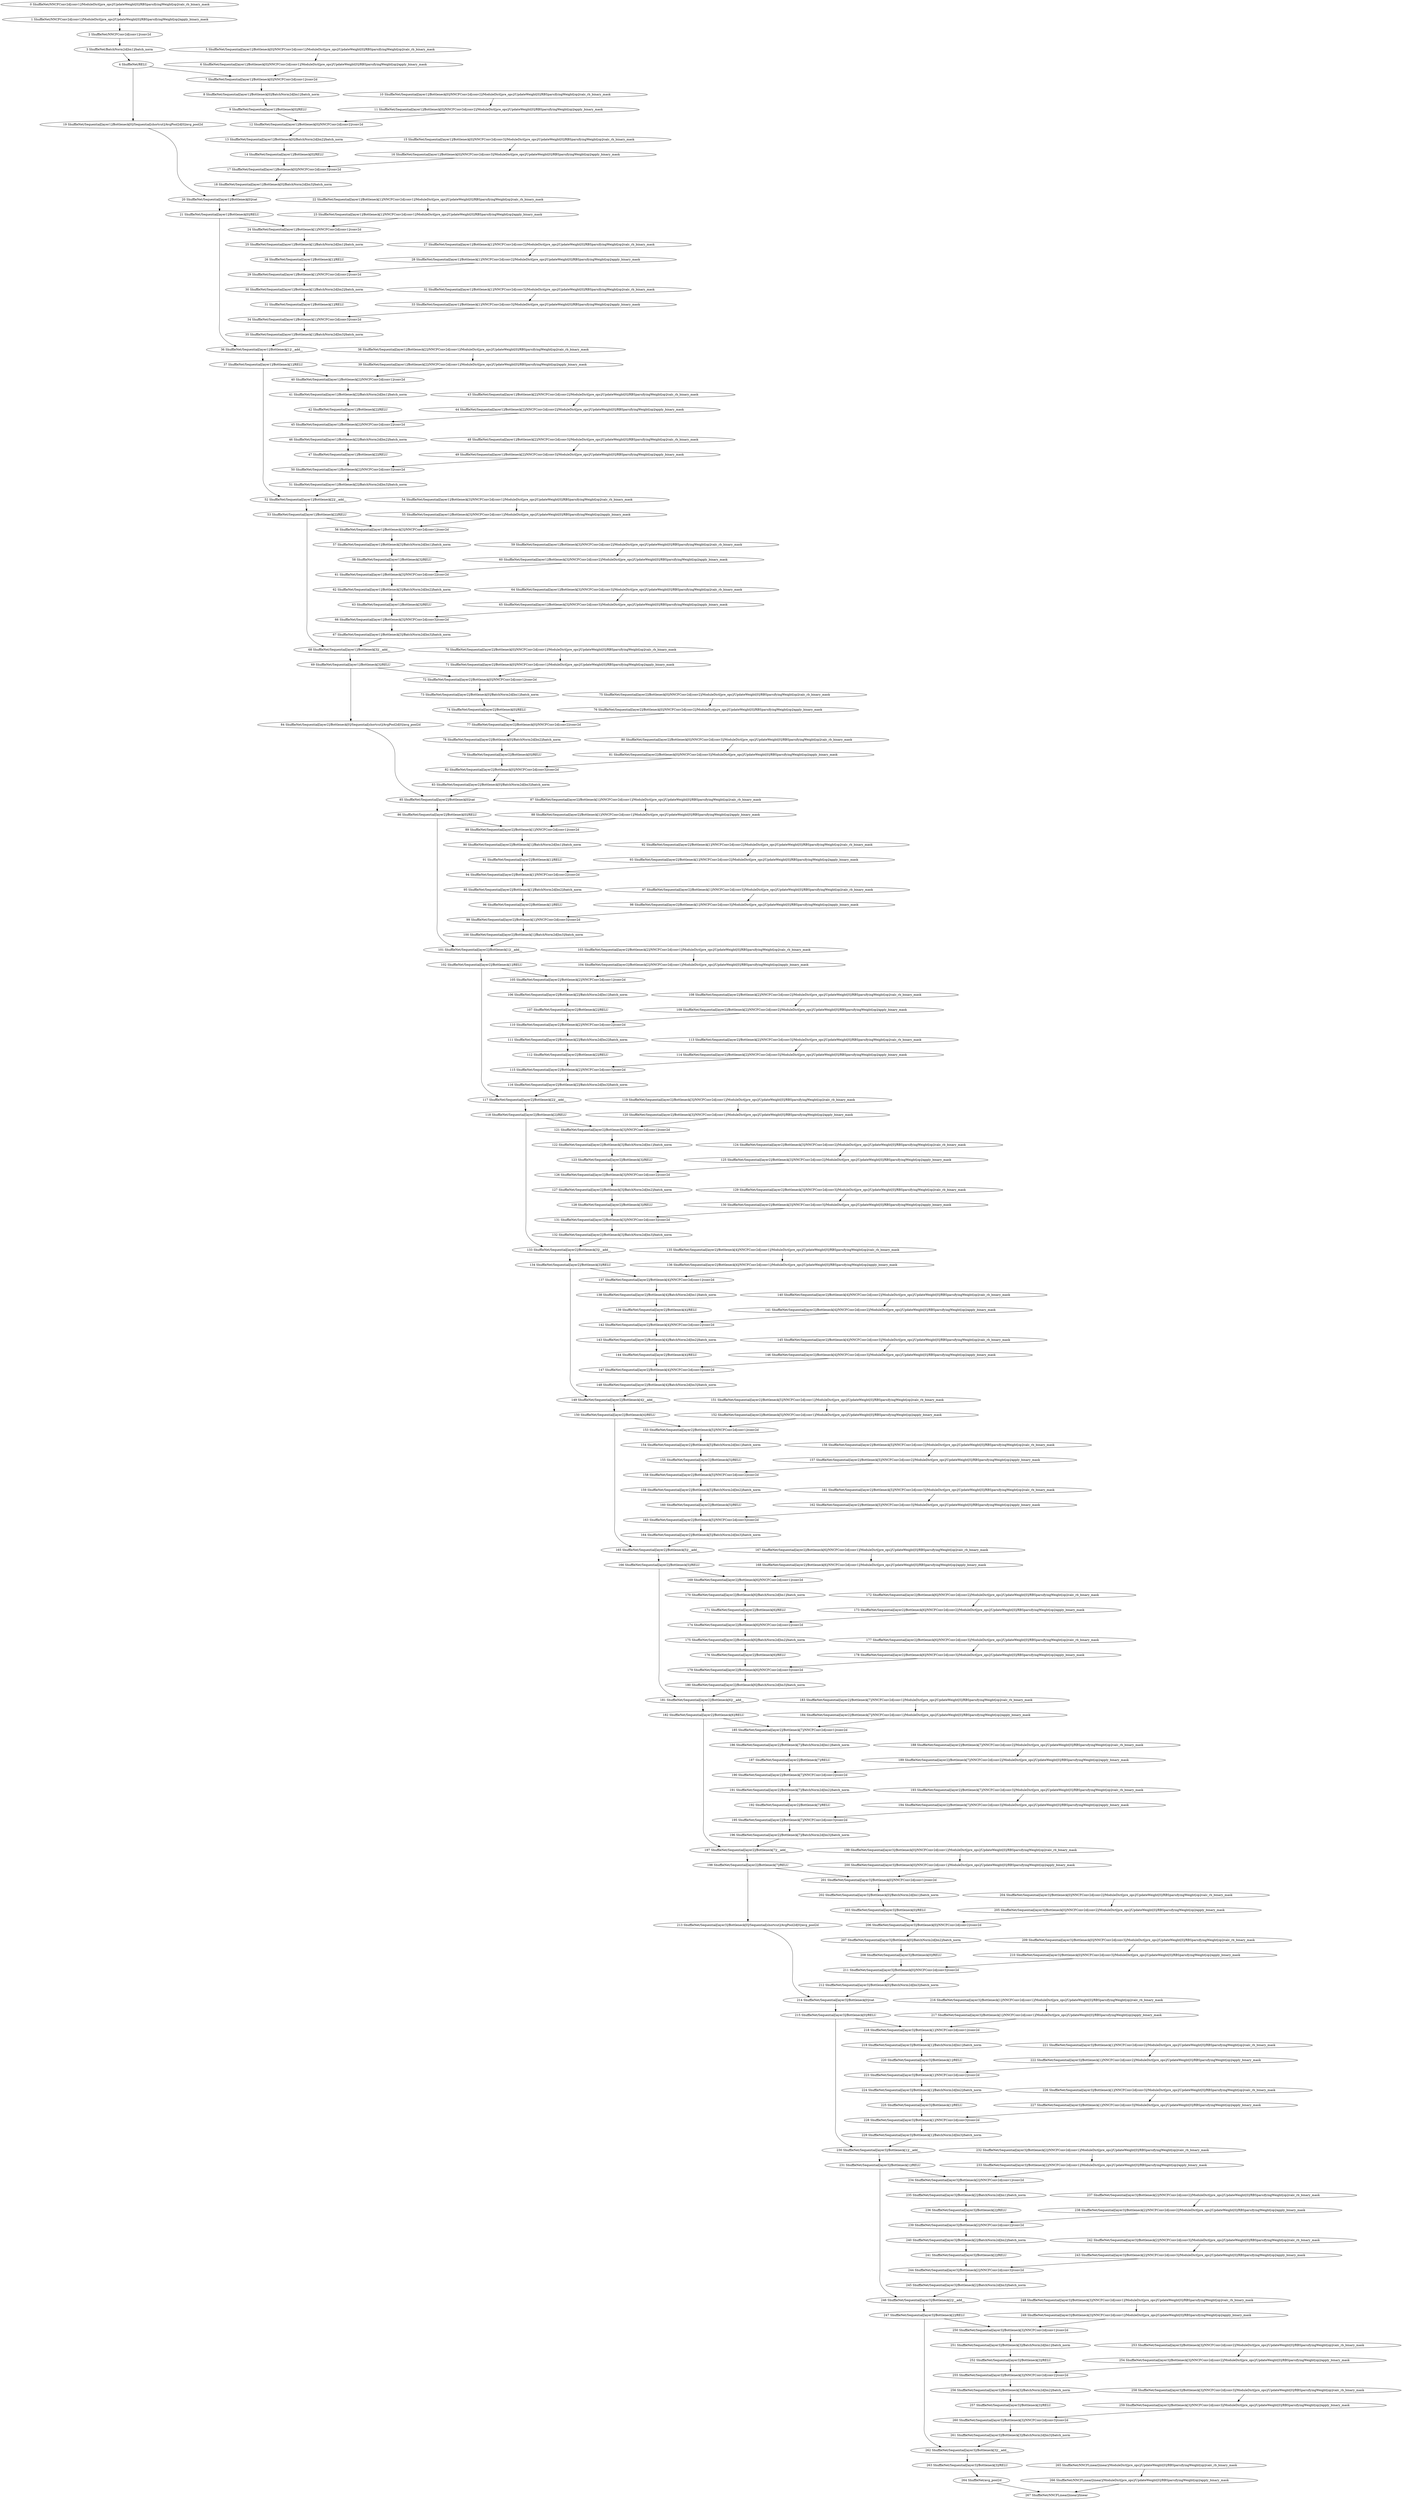 strict digraph  {
"0 ShuffleNet/NNCFConv2d[conv1]/ModuleDict[pre_ops]/UpdateWeight[0]/RBSparsifyingWeight[op]/calc_rb_binary_mask" [id=0, scope="ShuffleNet/NNCFConv2d[conv1]/ModuleDict[pre_ops]/UpdateWeight[0]/RBSparsifyingWeight[op]", type=calc_rb_binary_mask];
"1 ShuffleNet/NNCFConv2d[conv1]/ModuleDict[pre_ops]/UpdateWeight[0]/RBSparsifyingWeight[op]/apply_binary_mask" [id=1, scope="ShuffleNet/NNCFConv2d[conv1]/ModuleDict[pre_ops]/UpdateWeight[0]/RBSparsifyingWeight[op]", type=apply_binary_mask];
"2 ShuffleNet/NNCFConv2d[conv1]/conv2d" [id=2, scope="ShuffleNet/NNCFConv2d[conv1]", type=conv2d];
"3 ShuffleNet/BatchNorm2d[bn1]/batch_norm" [id=3, scope="ShuffleNet/BatchNorm2d[bn1]", type=batch_norm];
"4 ShuffleNet/RELU" [id=4, scope=ShuffleNet, type=RELU];
"5 ShuffleNet/Sequential[layer1]/Bottleneck[0]/NNCFConv2d[conv1]/ModuleDict[pre_ops]/UpdateWeight[0]/RBSparsifyingWeight[op]/calc_rb_binary_mask" [id=5, scope="ShuffleNet/Sequential[layer1]/Bottleneck[0]/NNCFConv2d[conv1]/ModuleDict[pre_ops]/UpdateWeight[0]/RBSparsifyingWeight[op]", type=calc_rb_binary_mask];
"6 ShuffleNet/Sequential[layer1]/Bottleneck[0]/NNCFConv2d[conv1]/ModuleDict[pre_ops]/UpdateWeight[0]/RBSparsifyingWeight[op]/apply_binary_mask" [id=6, scope="ShuffleNet/Sequential[layer1]/Bottleneck[0]/NNCFConv2d[conv1]/ModuleDict[pre_ops]/UpdateWeight[0]/RBSparsifyingWeight[op]", type=apply_binary_mask];
"7 ShuffleNet/Sequential[layer1]/Bottleneck[0]/NNCFConv2d[conv1]/conv2d" [id=7, scope="ShuffleNet/Sequential[layer1]/Bottleneck[0]/NNCFConv2d[conv1]", type=conv2d];
"8 ShuffleNet/Sequential[layer1]/Bottleneck[0]/BatchNorm2d[bn1]/batch_norm" [id=8, scope="ShuffleNet/Sequential[layer1]/Bottleneck[0]/BatchNorm2d[bn1]", type=batch_norm];
"9 ShuffleNet/Sequential[layer1]/Bottleneck[0]/RELU" [id=9, scope="ShuffleNet/Sequential[layer1]/Bottleneck[0]", type=RELU];
"10 ShuffleNet/Sequential[layer1]/Bottleneck[0]/NNCFConv2d[conv2]/ModuleDict[pre_ops]/UpdateWeight[0]/RBSparsifyingWeight[op]/calc_rb_binary_mask" [id=10, scope="ShuffleNet/Sequential[layer1]/Bottleneck[0]/NNCFConv2d[conv2]/ModuleDict[pre_ops]/UpdateWeight[0]/RBSparsifyingWeight[op]", type=calc_rb_binary_mask];
"11 ShuffleNet/Sequential[layer1]/Bottleneck[0]/NNCFConv2d[conv2]/ModuleDict[pre_ops]/UpdateWeight[0]/RBSparsifyingWeight[op]/apply_binary_mask" [id=11, scope="ShuffleNet/Sequential[layer1]/Bottleneck[0]/NNCFConv2d[conv2]/ModuleDict[pre_ops]/UpdateWeight[0]/RBSparsifyingWeight[op]", type=apply_binary_mask];
"12 ShuffleNet/Sequential[layer1]/Bottleneck[0]/NNCFConv2d[conv2]/conv2d" [id=12, scope="ShuffleNet/Sequential[layer1]/Bottleneck[0]/NNCFConv2d[conv2]", type=conv2d];
"13 ShuffleNet/Sequential[layer1]/Bottleneck[0]/BatchNorm2d[bn2]/batch_norm" [id=13, scope="ShuffleNet/Sequential[layer1]/Bottleneck[0]/BatchNorm2d[bn2]", type=batch_norm];
"14 ShuffleNet/Sequential[layer1]/Bottleneck[0]/RELU" [id=14, scope="ShuffleNet/Sequential[layer1]/Bottleneck[0]", type=RELU];
"15 ShuffleNet/Sequential[layer1]/Bottleneck[0]/NNCFConv2d[conv3]/ModuleDict[pre_ops]/UpdateWeight[0]/RBSparsifyingWeight[op]/calc_rb_binary_mask" [id=15, scope="ShuffleNet/Sequential[layer1]/Bottleneck[0]/NNCFConv2d[conv3]/ModuleDict[pre_ops]/UpdateWeight[0]/RBSparsifyingWeight[op]", type=calc_rb_binary_mask];
"16 ShuffleNet/Sequential[layer1]/Bottleneck[0]/NNCFConv2d[conv3]/ModuleDict[pre_ops]/UpdateWeight[0]/RBSparsifyingWeight[op]/apply_binary_mask" [id=16, scope="ShuffleNet/Sequential[layer1]/Bottleneck[0]/NNCFConv2d[conv3]/ModuleDict[pre_ops]/UpdateWeight[0]/RBSparsifyingWeight[op]", type=apply_binary_mask];
"17 ShuffleNet/Sequential[layer1]/Bottleneck[0]/NNCFConv2d[conv3]/conv2d" [id=17, scope="ShuffleNet/Sequential[layer1]/Bottleneck[0]/NNCFConv2d[conv3]", type=conv2d];
"18 ShuffleNet/Sequential[layer1]/Bottleneck[0]/BatchNorm2d[bn3]/batch_norm" [id=18, scope="ShuffleNet/Sequential[layer1]/Bottleneck[0]/BatchNorm2d[bn3]", type=batch_norm];
"19 ShuffleNet/Sequential[layer1]/Bottleneck[0]/Sequential[shortcut]/AvgPool2d[0]/avg_pool2d" [id=19, scope="ShuffleNet/Sequential[layer1]/Bottleneck[0]/Sequential[shortcut]/AvgPool2d[0]", type=avg_pool2d];
"20 ShuffleNet/Sequential[layer1]/Bottleneck[0]/cat" [id=20, scope="ShuffleNet/Sequential[layer1]/Bottleneck[0]", type=cat];
"21 ShuffleNet/Sequential[layer1]/Bottleneck[0]/RELU" [id=21, scope="ShuffleNet/Sequential[layer1]/Bottleneck[0]", type=RELU];
"22 ShuffleNet/Sequential[layer1]/Bottleneck[1]/NNCFConv2d[conv1]/ModuleDict[pre_ops]/UpdateWeight[0]/RBSparsifyingWeight[op]/calc_rb_binary_mask" [id=22, scope="ShuffleNet/Sequential[layer1]/Bottleneck[1]/NNCFConv2d[conv1]/ModuleDict[pre_ops]/UpdateWeight[0]/RBSparsifyingWeight[op]", type=calc_rb_binary_mask];
"23 ShuffleNet/Sequential[layer1]/Bottleneck[1]/NNCFConv2d[conv1]/ModuleDict[pre_ops]/UpdateWeight[0]/RBSparsifyingWeight[op]/apply_binary_mask" [id=23, scope="ShuffleNet/Sequential[layer1]/Bottleneck[1]/NNCFConv2d[conv1]/ModuleDict[pre_ops]/UpdateWeight[0]/RBSparsifyingWeight[op]", type=apply_binary_mask];
"24 ShuffleNet/Sequential[layer1]/Bottleneck[1]/NNCFConv2d[conv1]/conv2d" [id=24, scope="ShuffleNet/Sequential[layer1]/Bottleneck[1]/NNCFConv2d[conv1]", type=conv2d];
"25 ShuffleNet/Sequential[layer1]/Bottleneck[1]/BatchNorm2d[bn1]/batch_norm" [id=25, scope="ShuffleNet/Sequential[layer1]/Bottleneck[1]/BatchNorm2d[bn1]", type=batch_norm];
"26 ShuffleNet/Sequential[layer1]/Bottleneck[1]/RELU" [id=26, scope="ShuffleNet/Sequential[layer1]/Bottleneck[1]", type=RELU];
"27 ShuffleNet/Sequential[layer1]/Bottleneck[1]/NNCFConv2d[conv2]/ModuleDict[pre_ops]/UpdateWeight[0]/RBSparsifyingWeight[op]/calc_rb_binary_mask" [id=27, scope="ShuffleNet/Sequential[layer1]/Bottleneck[1]/NNCFConv2d[conv2]/ModuleDict[pre_ops]/UpdateWeight[0]/RBSparsifyingWeight[op]", type=calc_rb_binary_mask];
"28 ShuffleNet/Sequential[layer1]/Bottleneck[1]/NNCFConv2d[conv2]/ModuleDict[pre_ops]/UpdateWeight[0]/RBSparsifyingWeight[op]/apply_binary_mask" [id=28, scope="ShuffleNet/Sequential[layer1]/Bottleneck[1]/NNCFConv2d[conv2]/ModuleDict[pre_ops]/UpdateWeight[0]/RBSparsifyingWeight[op]", type=apply_binary_mask];
"29 ShuffleNet/Sequential[layer1]/Bottleneck[1]/NNCFConv2d[conv2]/conv2d" [id=29, scope="ShuffleNet/Sequential[layer1]/Bottleneck[1]/NNCFConv2d[conv2]", type=conv2d];
"30 ShuffleNet/Sequential[layer1]/Bottleneck[1]/BatchNorm2d[bn2]/batch_norm" [id=30, scope="ShuffleNet/Sequential[layer1]/Bottleneck[1]/BatchNorm2d[bn2]", type=batch_norm];
"31 ShuffleNet/Sequential[layer1]/Bottleneck[1]/RELU" [id=31, scope="ShuffleNet/Sequential[layer1]/Bottleneck[1]", type=RELU];
"32 ShuffleNet/Sequential[layer1]/Bottleneck[1]/NNCFConv2d[conv3]/ModuleDict[pre_ops]/UpdateWeight[0]/RBSparsifyingWeight[op]/calc_rb_binary_mask" [id=32, scope="ShuffleNet/Sequential[layer1]/Bottleneck[1]/NNCFConv2d[conv3]/ModuleDict[pre_ops]/UpdateWeight[0]/RBSparsifyingWeight[op]", type=calc_rb_binary_mask];
"33 ShuffleNet/Sequential[layer1]/Bottleneck[1]/NNCFConv2d[conv3]/ModuleDict[pre_ops]/UpdateWeight[0]/RBSparsifyingWeight[op]/apply_binary_mask" [id=33, scope="ShuffleNet/Sequential[layer1]/Bottleneck[1]/NNCFConv2d[conv3]/ModuleDict[pre_ops]/UpdateWeight[0]/RBSparsifyingWeight[op]", type=apply_binary_mask];
"34 ShuffleNet/Sequential[layer1]/Bottleneck[1]/NNCFConv2d[conv3]/conv2d" [id=34, scope="ShuffleNet/Sequential[layer1]/Bottleneck[1]/NNCFConv2d[conv3]", type=conv2d];
"35 ShuffleNet/Sequential[layer1]/Bottleneck[1]/BatchNorm2d[bn3]/batch_norm" [id=35, scope="ShuffleNet/Sequential[layer1]/Bottleneck[1]/BatchNorm2d[bn3]", type=batch_norm];
"36 ShuffleNet/Sequential[layer1]/Bottleneck[1]/__add__" [id=36, scope="ShuffleNet/Sequential[layer1]/Bottleneck[1]", type=__add__];
"37 ShuffleNet/Sequential[layer1]/Bottleneck[1]/RELU" [id=37, scope="ShuffleNet/Sequential[layer1]/Bottleneck[1]", type=RELU];
"38 ShuffleNet/Sequential[layer1]/Bottleneck[2]/NNCFConv2d[conv1]/ModuleDict[pre_ops]/UpdateWeight[0]/RBSparsifyingWeight[op]/calc_rb_binary_mask" [id=38, scope="ShuffleNet/Sequential[layer1]/Bottleneck[2]/NNCFConv2d[conv1]/ModuleDict[pre_ops]/UpdateWeight[0]/RBSparsifyingWeight[op]", type=calc_rb_binary_mask];
"39 ShuffleNet/Sequential[layer1]/Bottleneck[2]/NNCFConv2d[conv1]/ModuleDict[pre_ops]/UpdateWeight[0]/RBSparsifyingWeight[op]/apply_binary_mask" [id=39, scope="ShuffleNet/Sequential[layer1]/Bottleneck[2]/NNCFConv2d[conv1]/ModuleDict[pre_ops]/UpdateWeight[0]/RBSparsifyingWeight[op]", type=apply_binary_mask];
"40 ShuffleNet/Sequential[layer1]/Bottleneck[2]/NNCFConv2d[conv1]/conv2d" [id=40, scope="ShuffleNet/Sequential[layer1]/Bottleneck[2]/NNCFConv2d[conv1]", type=conv2d];
"41 ShuffleNet/Sequential[layer1]/Bottleneck[2]/BatchNorm2d[bn1]/batch_norm" [id=41, scope="ShuffleNet/Sequential[layer1]/Bottleneck[2]/BatchNorm2d[bn1]", type=batch_norm];
"42 ShuffleNet/Sequential[layer1]/Bottleneck[2]/RELU" [id=42, scope="ShuffleNet/Sequential[layer1]/Bottleneck[2]", type=RELU];
"43 ShuffleNet/Sequential[layer1]/Bottleneck[2]/NNCFConv2d[conv2]/ModuleDict[pre_ops]/UpdateWeight[0]/RBSparsifyingWeight[op]/calc_rb_binary_mask" [id=43, scope="ShuffleNet/Sequential[layer1]/Bottleneck[2]/NNCFConv2d[conv2]/ModuleDict[pre_ops]/UpdateWeight[0]/RBSparsifyingWeight[op]", type=calc_rb_binary_mask];
"44 ShuffleNet/Sequential[layer1]/Bottleneck[2]/NNCFConv2d[conv2]/ModuleDict[pre_ops]/UpdateWeight[0]/RBSparsifyingWeight[op]/apply_binary_mask" [id=44, scope="ShuffleNet/Sequential[layer1]/Bottleneck[2]/NNCFConv2d[conv2]/ModuleDict[pre_ops]/UpdateWeight[0]/RBSparsifyingWeight[op]", type=apply_binary_mask];
"45 ShuffleNet/Sequential[layer1]/Bottleneck[2]/NNCFConv2d[conv2]/conv2d" [id=45, scope="ShuffleNet/Sequential[layer1]/Bottleneck[2]/NNCFConv2d[conv2]", type=conv2d];
"46 ShuffleNet/Sequential[layer1]/Bottleneck[2]/BatchNorm2d[bn2]/batch_norm" [id=46, scope="ShuffleNet/Sequential[layer1]/Bottleneck[2]/BatchNorm2d[bn2]", type=batch_norm];
"47 ShuffleNet/Sequential[layer1]/Bottleneck[2]/RELU" [id=47, scope="ShuffleNet/Sequential[layer1]/Bottleneck[2]", type=RELU];
"48 ShuffleNet/Sequential[layer1]/Bottleneck[2]/NNCFConv2d[conv3]/ModuleDict[pre_ops]/UpdateWeight[0]/RBSparsifyingWeight[op]/calc_rb_binary_mask" [id=48, scope="ShuffleNet/Sequential[layer1]/Bottleneck[2]/NNCFConv2d[conv3]/ModuleDict[pre_ops]/UpdateWeight[0]/RBSparsifyingWeight[op]", type=calc_rb_binary_mask];
"49 ShuffleNet/Sequential[layer1]/Bottleneck[2]/NNCFConv2d[conv3]/ModuleDict[pre_ops]/UpdateWeight[0]/RBSparsifyingWeight[op]/apply_binary_mask" [id=49, scope="ShuffleNet/Sequential[layer1]/Bottleneck[2]/NNCFConv2d[conv3]/ModuleDict[pre_ops]/UpdateWeight[0]/RBSparsifyingWeight[op]", type=apply_binary_mask];
"50 ShuffleNet/Sequential[layer1]/Bottleneck[2]/NNCFConv2d[conv3]/conv2d" [id=50, scope="ShuffleNet/Sequential[layer1]/Bottleneck[2]/NNCFConv2d[conv3]", type=conv2d];
"51 ShuffleNet/Sequential[layer1]/Bottleneck[2]/BatchNorm2d[bn3]/batch_norm" [id=51, scope="ShuffleNet/Sequential[layer1]/Bottleneck[2]/BatchNorm2d[bn3]", type=batch_norm];
"52 ShuffleNet/Sequential[layer1]/Bottleneck[2]/__add__" [id=52, scope="ShuffleNet/Sequential[layer1]/Bottleneck[2]", type=__add__];
"53 ShuffleNet/Sequential[layer1]/Bottleneck[2]/RELU" [id=53, scope="ShuffleNet/Sequential[layer1]/Bottleneck[2]", type=RELU];
"54 ShuffleNet/Sequential[layer1]/Bottleneck[3]/NNCFConv2d[conv1]/ModuleDict[pre_ops]/UpdateWeight[0]/RBSparsifyingWeight[op]/calc_rb_binary_mask" [id=54, scope="ShuffleNet/Sequential[layer1]/Bottleneck[3]/NNCFConv2d[conv1]/ModuleDict[pre_ops]/UpdateWeight[0]/RBSparsifyingWeight[op]", type=calc_rb_binary_mask];
"55 ShuffleNet/Sequential[layer1]/Bottleneck[3]/NNCFConv2d[conv1]/ModuleDict[pre_ops]/UpdateWeight[0]/RBSparsifyingWeight[op]/apply_binary_mask" [id=55, scope="ShuffleNet/Sequential[layer1]/Bottleneck[3]/NNCFConv2d[conv1]/ModuleDict[pre_ops]/UpdateWeight[0]/RBSparsifyingWeight[op]", type=apply_binary_mask];
"56 ShuffleNet/Sequential[layer1]/Bottleneck[3]/NNCFConv2d[conv1]/conv2d" [id=56, scope="ShuffleNet/Sequential[layer1]/Bottleneck[3]/NNCFConv2d[conv1]", type=conv2d];
"57 ShuffleNet/Sequential[layer1]/Bottleneck[3]/BatchNorm2d[bn1]/batch_norm" [id=57, scope="ShuffleNet/Sequential[layer1]/Bottleneck[3]/BatchNorm2d[bn1]", type=batch_norm];
"58 ShuffleNet/Sequential[layer1]/Bottleneck[3]/RELU" [id=58, scope="ShuffleNet/Sequential[layer1]/Bottleneck[3]", type=RELU];
"59 ShuffleNet/Sequential[layer1]/Bottleneck[3]/NNCFConv2d[conv2]/ModuleDict[pre_ops]/UpdateWeight[0]/RBSparsifyingWeight[op]/calc_rb_binary_mask" [id=59, scope="ShuffleNet/Sequential[layer1]/Bottleneck[3]/NNCFConv2d[conv2]/ModuleDict[pre_ops]/UpdateWeight[0]/RBSparsifyingWeight[op]", type=calc_rb_binary_mask];
"60 ShuffleNet/Sequential[layer1]/Bottleneck[3]/NNCFConv2d[conv2]/ModuleDict[pre_ops]/UpdateWeight[0]/RBSparsifyingWeight[op]/apply_binary_mask" [id=60, scope="ShuffleNet/Sequential[layer1]/Bottleneck[3]/NNCFConv2d[conv2]/ModuleDict[pre_ops]/UpdateWeight[0]/RBSparsifyingWeight[op]", type=apply_binary_mask];
"61 ShuffleNet/Sequential[layer1]/Bottleneck[3]/NNCFConv2d[conv2]/conv2d" [id=61, scope="ShuffleNet/Sequential[layer1]/Bottleneck[3]/NNCFConv2d[conv2]", type=conv2d];
"62 ShuffleNet/Sequential[layer1]/Bottleneck[3]/BatchNorm2d[bn2]/batch_norm" [id=62, scope="ShuffleNet/Sequential[layer1]/Bottleneck[3]/BatchNorm2d[bn2]", type=batch_norm];
"63 ShuffleNet/Sequential[layer1]/Bottleneck[3]/RELU" [id=63, scope="ShuffleNet/Sequential[layer1]/Bottleneck[3]", type=RELU];
"64 ShuffleNet/Sequential[layer1]/Bottleneck[3]/NNCFConv2d[conv3]/ModuleDict[pre_ops]/UpdateWeight[0]/RBSparsifyingWeight[op]/calc_rb_binary_mask" [id=64, scope="ShuffleNet/Sequential[layer1]/Bottleneck[3]/NNCFConv2d[conv3]/ModuleDict[pre_ops]/UpdateWeight[0]/RBSparsifyingWeight[op]", type=calc_rb_binary_mask];
"65 ShuffleNet/Sequential[layer1]/Bottleneck[3]/NNCFConv2d[conv3]/ModuleDict[pre_ops]/UpdateWeight[0]/RBSparsifyingWeight[op]/apply_binary_mask" [id=65, scope="ShuffleNet/Sequential[layer1]/Bottleneck[3]/NNCFConv2d[conv3]/ModuleDict[pre_ops]/UpdateWeight[0]/RBSparsifyingWeight[op]", type=apply_binary_mask];
"66 ShuffleNet/Sequential[layer1]/Bottleneck[3]/NNCFConv2d[conv3]/conv2d" [id=66, scope="ShuffleNet/Sequential[layer1]/Bottleneck[3]/NNCFConv2d[conv3]", type=conv2d];
"67 ShuffleNet/Sequential[layer1]/Bottleneck[3]/BatchNorm2d[bn3]/batch_norm" [id=67, scope="ShuffleNet/Sequential[layer1]/Bottleneck[3]/BatchNorm2d[bn3]", type=batch_norm];
"68 ShuffleNet/Sequential[layer1]/Bottleneck[3]/__add__" [id=68, scope="ShuffleNet/Sequential[layer1]/Bottleneck[3]", type=__add__];
"69 ShuffleNet/Sequential[layer1]/Bottleneck[3]/RELU" [id=69, scope="ShuffleNet/Sequential[layer1]/Bottleneck[3]", type=RELU];
"70 ShuffleNet/Sequential[layer2]/Bottleneck[0]/NNCFConv2d[conv1]/ModuleDict[pre_ops]/UpdateWeight[0]/RBSparsifyingWeight[op]/calc_rb_binary_mask" [id=70, scope="ShuffleNet/Sequential[layer2]/Bottleneck[0]/NNCFConv2d[conv1]/ModuleDict[pre_ops]/UpdateWeight[0]/RBSparsifyingWeight[op]", type=calc_rb_binary_mask];
"71 ShuffleNet/Sequential[layer2]/Bottleneck[0]/NNCFConv2d[conv1]/ModuleDict[pre_ops]/UpdateWeight[0]/RBSparsifyingWeight[op]/apply_binary_mask" [id=71, scope="ShuffleNet/Sequential[layer2]/Bottleneck[0]/NNCFConv2d[conv1]/ModuleDict[pre_ops]/UpdateWeight[0]/RBSparsifyingWeight[op]", type=apply_binary_mask];
"72 ShuffleNet/Sequential[layer2]/Bottleneck[0]/NNCFConv2d[conv1]/conv2d" [id=72, scope="ShuffleNet/Sequential[layer2]/Bottleneck[0]/NNCFConv2d[conv1]", type=conv2d];
"73 ShuffleNet/Sequential[layer2]/Bottleneck[0]/BatchNorm2d[bn1]/batch_norm" [id=73, scope="ShuffleNet/Sequential[layer2]/Bottleneck[0]/BatchNorm2d[bn1]", type=batch_norm];
"74 ShuffleNet/Sequential[layer2]/Bottleneck[0]/RELU" [id=74, scope="ShuffleNet/Sequential[layer2]/Bottleneck[0]", type=RELU];
"75 ShuffleNet/Sequential[layer2]/Bottleneck[0]/NNCFConv2d[conv2]/ModuleDict[pre_ops]/UpdateWeight[0]/RBSparsifyingWeight[op]/calc_rb_binary_mask" [id=75, scope="ShuffleNet/Sequential[layer2]/Bottleneck[0]/NNCFConv2d[conv2]/ModuleDict[pre_ops]/UpdateWeight[0]/RBSparsifyingWeight[op]", type=calc_rb_binary_mask];
"76 ShuffleNet/Sequential[layer2]/Bottleneck[0]/NNCFConv2d[conv2]/ModuleDict[pre_ops]/UpdateWeight[0]/RBSparsifyingWeight[op]/apply_binary_mask" [id=76, scope="ShuffleNet/Sequential[layer2]/Bottleneck[0]/NNCFConv2d[conv2]/ModuleDict[pre_ops]/UpdateWeight[0]/RBSparsifyingWeight[op]", type=apply_binary_mask];
"77 ShuffleNet/Sequential[layer2]/Bottleneck[0]/NNCFConv2d[conv2]/conv2d" [id=77, scope="ShuffleNet/Sequential[layer2]/Bottleneck[0]/NNCFConv2d[conv2]", type=conv2d];
"78 ShuffleNet/Sequential[layer2]/Bottleneck[0]/BatchNorm2d[bn2]/batch_norm" [id=78, scope="ShuffleNet/Sequential[layer2]/Bottleneck[0]/BatchNorm2d[bn2]", type=batch_norm];
"79 ShuffleNet/Sequential[layer2]/Bottleneck[0]/RELU" [id=79, scope="ShuffleNet/Sequential[layer2]/Bottleneck[0]", type=RELU];
"80 ShuffleNet/Sequential[layer2]/Bottleneck[0]/NNCFConv2d[conv3]/ModuleDict[pre_ops]/UpdateWeight[0]/RBSparsifyingWeight[op]/calc_rb_binary_mask" [id=80, scope="ShuffleNet/Sequential[layer2]/Bottleneck[0]/NNCFConv2d[conv3]/ModuleDict[pre_ops]/UpdateWeight[0]/RBSparsifyingWeight[op]", type=calc_rb_binary_mask];
"81 ShuffleNet/Sequential[layer2]/Bottleneck[0]/NNCFConv2d[conv3]/ModuleDict[pre_ops]/UpdateWeight[0]/RBSparsifyingWeight[op]/apply_binary_mask" [id=81, scope="ShuffleNet/Sequential[layer2]/Bottleneck[0]/NNCFConv2d[conv3]/ModuleDict[pre_ops]/UpdateWeight[0]/RBSparsifyingWeight[op]", type=apply_binary_mask];
"82 ShuffleNet/Sequential[layer2]/Bottleneck[0]/NNCFConv2d[conv3]/conv2d" [id=82, scope="ShuffleNet/Sequential[layer2]/Bottleneck[0]/NNCFConv2d[conv3]", type=conv2d];
"83 ShuffleNet/Sequential[layer2]/Bottleneck[0]/BatchNorm2d[bn3]/batch_norm" [id=83, scope="ShuffleNet/Sequential[layer2]/Bottleneck[0]/BatchNorm2d[bn3]", type=batch_norm];
"84 ShuffleNet/Sequential[layer2]/Bottleneck[0]/Sequential[shortcut]/AvgPool2d[0]/avg_pool2d" [id=84, scope="ShuffleNet/Sequential[layer2]/Bottleneck[0]/Sequential[shortcut]/AvgPool2d[0]", type=avg_pool2d];
"85 ShuffleNet/Sequential[layer2]/Bottleneck[0]/cat" [id=85, scope="ShuffleNet/Sequential[layer2]/Bottleneck[0]", type=cat];
"86 ShuffleNet/Sequential[layer2]/Bottleneck[0]/RELU" [id=86, scope="ShuffleNet/Sequential[layer2]/Bottleneck[0]", type=RELU];
"87 ShuffleNet/Sequential[layer2]/Bottleneck[1]/NNCFConv2d[conv1]/ModuleDict[pre_ops]/UpdateWeight[0]/RBSparsifyingWeight[op]/calc_rb_binary_mask" [id=87, scope="ShuffleNet/Sequential[layer2]/Bottleneck[1]/NNCFConv2d[conv1]/ModuleDict[pre_ops]/UpdateWeight[0]/RBSparsifyingWeight[op]", type=calc_rb_binary_mask];
"88 ShuffleNet/Sequential[layer2]/Bottleneck[1]/NNCFConv2d[conv1]/ModuleDict[pre_ops]/UpdateWeight[0]/RBSparsifyingWeight[op]/apply_binary_mask" [id=88, scope="ShuffleNet/Sequential[layer2]/Bottleneck[1]/NNCFConv2d[conv1]/ModuleDict[pre_ops]/UpdateWeight[0]/RBSparsifyingWeight[op]", type=apply_binary_mask];
"89 ShuffleNet/Sequential[layer2]/Bottleneck[1]/NNCFConv2d[conv1]/conv2d" [id=89, scope="ShuffleNet/Sequential[layer2]/Bottleneck[1]/NNCFConv2d[conv1]", type=conv2d];
"90 ShuffleNet/Sequential[layer2]/Bottleneck[1]/BatchNorm2d[bn1]/batch_norm" [id=90, scope="ShuffleNet/Sequential[layer2]/Bottleneck[1]/BatchNorm2d[bn1]", type=batch_norm];
"91 ShuffleNet/Sequential[layer2]/Bottleneck[1]/RELU" [id=91, scope="ShuffleNet/Sequential[layer2]/Bottleneck[1]", type=RELU];
"92 ShuffleNet/Sequential[layer2]/Bottleneck[1]/NNCFConv2d[conv2]/ModuleDict[pre_ops]/UpdateWeight[0]/RBSparsifyingWeight[op]/calc_rb_binary_mask" [id=92, scope="ShuffleNet/Sequential[layer2]/Bottleneck[1]/NNCFConv2d[conv2]/ModuleDict[pre_ops]/UpdateWeight[0]/RBSparsifyingWeight[op]", type=calc_rb_binary_mask];
"93 ShuffleNet/Sequential[layer2]/Bottleneck[1]/NNCFConv2d[conv2]/ModuleDict[pre_ops]/UpdateWeight[0]/RBSparsifyingWeight[op]/apply_binary_mask" [id=93, scope="ShuffleNet/Sequential[layer2]/Bottleneck[1]/NNCFConv2d[conv2]/ModuleDict[pre_ops]/UpdateWeight[0]/RBSparsifyingWeight[op]", type=apply_binary_mask];
"94 ShuffleNet/Sequential[layer2]/Bottleneck[1]/NNCFConv2d[conv2]/conv2d" [id=94, scope="ShuffleNet/Sequential[layer2]/Bottleneck[1]/NNCFConv2d[conv2]", type=conv2d];
"95 ShuffleNet/Sequential[layer2]/Bottleneck[1]/BatchNorm2d[bn2]/batch_norm" [id=95, scope="ShuffleNet/Sequential[layer2]/Bottleneck[1]/BatchNorm2d[bn2]", type=batch_norm];
"96 ShuffleNet/Sequential[layer2]/Bottleneck[1]/RELU" [id=96, scope="ShuffleNet/Sequential[layer2]/Bottleneck[1]", type=RELU];
"97 ShuffleNet/Sequential[layer2]/Bottleneck[1]/NNCFConv2d[conv3]/ModuleDict[pre_ops]/UpdateWeight[0]/RBSparsifyingWeight[op]/calc_rb_binary_mask" [id=97, scope="ShuffleNet/Sequential[layer2]/Bottleneck[1]/NNCFConv2d[conv3]/ModuleDict[pre_ops]/UpdateWeight[0]/RBSparsifyingWeight[op]", type=calc_rb_binary_mask];
"98 ShuffleNet/Sequential[layer2]/Bottleneck[1]/NNCFConv2d[conv3]/ModuleDict[pre_ops]/UpdateWeight[0]/RBSparsifyingWeight[op]/apply_binary_mask" [id=98, scope="ShuffleNet/Sequential[layer2]/Bottleneck[1]/NNCFConv2d[conv3]/ModuleDict[pre_ops]/UpdateWeight[0]/RBSparsifyingWeight[op]", type=apply_binary_mask];
"99 ShuffleNet/Sequential[layer2]/Bottleneck[1]/NNCFConv2d[conv3]/conv2d" [id=99, scope="ShuffleNet/Sequential[layer2]/Bottleneck[1]/NNCFConv2d[conv3]", type=conv2d];
"100 ShuffleNet/Sequential[layer2]/Bottleneck[1]/BatchNorm2d[bn3]/batch_norm" [id=100, scope="ShuffleNet/Sequential[layer2]/Bottleneck[1]/BatchNorm2d[bn3]", type=batch_norm];
"101 ShuffleNet/Sequential[layer2]/Bottleneck[1]/__add__" [id=101, scope="ShuffleNet/Sequential[layer2]/Bottleneck[1]", type=__add__];
"102 ShuffleNet/Sequential[layer2]/Bottleneck[1]/RELU" [id=102, scope="ShuffleNet/Sequential[layer2]/Bottleneck[1]", type=RELU];
"103 ShuffleNet/Sequential[layer2]/Bottleneck[2]/NNCFConv2d[conv1]/ModuleDict[pre_ops]/UpdateWeight[0]/RBSparsifyingWeight[op]/calc_rb_binary_mask" [id=103, scope="ShuffleNet/Sequential[layer2]/Bottleneck[2]/NNCFConv2d[conv1]/ModuleDict[pre_ops]/UpdateWeight[0]/RBSparsifyingWeight[op]", type=calc_rb_binary_mask];
"104 ShuffleNet/Sequential[layer2]/Bottleneck[2]/NNCFConv2d[conv1]/ModuleDict[pre_ops]/UpdateWeight[0]/RBSparsifyingWeight[op]/apply_binary_mask" [id=104, scope="ShuffleNet/Sequential[layer2]/Bottleneck[2]/NNCFConv2d[conv1]/ModuleDict[pre_ops]/UpdateWeight[0]/RBSparsifyingWeight[op]", type=apply_binary_mask];
"105 ShuffleNet/Sequential[layer2]/Bottleneck[2]/NNCFConv2d[conv1]/conv2d" [id=105, scope="ShuffleNet/Sequential[layer2]/Bottleneck[2]/NNCFConv2d[conv1]", type=conv2d];
"106 ShuffleNet/Sequential[layer2]/Bottleneck[2]/BatchNorm2d[bn1]/batch_norm" [id=106, scope="ShuffleNet/Sequential[layer2]/Bottleneck[2]/BatchNorm2d[bn1]", type=batch_norm];
"107 ShuffleNet/Sequential[layer2]/Bottleneck[2]/RELU" [id=107, scope="ShuffleNet/Sequential[layer2]/Bottleneck[2]", type=RELU];
"108 ShuffleNet/Sequential[layer2]/Bottleneck[2]/NNCFConv2d[conv2]/ModuleDict[pre_ops]/UpdateWeight[0]/RBSparsifyingWeight[op]/calc_rb_binary_mask" [id=108, scope="ShuffleNet/Sequential[layer2]/Bottleneck[2]/NNCFConv2d[conv2]/ModuleDict[pre_ops]/UpdateWeight[0]/RBSparsifyingWeight[op]", type=calc_rb_binary_mask];
"109 ShuffleNet/Sequential[layer2]/Bottleneck[2]/NNCFConv2d[conv2]/ModuleDict[pre_ops]/UpdateWeight[0]/RBSparsifyingWeight[op]/apply_binary_mask" [id=109, scope="ShuffleNet/Sequential[layer2]/Bottleneck[2]/NNCFConv2d[conv2]/ModuleDict[pre_ops]/UpdateWeight[0]/RBSparsifyingWeight[op]", type=apply_binary_mask];
"110 ShuffleNet/Sequential[layer2]/Bottleneck[2]/NNCFConv2d[conv2]/conv2d" [id=110, scope="ShuffleNet/Sequential[layer2]/Bottleneck[2]/NNCFConv2d[conv2]", type=conv2d];
"111 ShuffleNet/Sequential[layer2]/Bottleneck[2]/BatchNorm2d[bn2]/batch_norm" [id=111, scope="ShuffleNet/Sequential[layer2]/Bottleneck[2]/BatchNorm2d[bn2]", type=batch_norm];
"112 ShuffleNet/Sequential[layer2]/Bottleneck[2]/RELU" [id=112, scope="ShuffleNet/Sequential[layer2]/Bottleneck[2]", type=RELU];
"113 ShuffleNet/Sequential[layer2]/Bottleneck[2]/NNCFConv2d[conv3]/ModuleDict[pre_ops]/UpdateWeight[0]/RBSparsifyingWeight[op]/calc_rb_binary_mask" [id=113, scope="ShuffleNet/Sequential[layer2]/Bottleneck[2]/NNCFConv2d[conv3]/ModuleDict[pre_ops]/UpdateWeight[0]/RBSparsifyingWeight[op]", type=calc_rb_binary_mask];
"114 ShuffleNet/Sequential[layer2]/Bottleneck[2]/NNCFConv2d[conv3]/ModuleDict[pre_ops]/UpdateWeight[0]/RBSparsifyingWeight[op]/apply_binary_mask" [id=114, scope="ShuffleNet/Sequential[layer2]/Bottleneck[2]/NNCFConv2d[conv3]/ModuleDict[pre_ops]/UpdateWeight[0]/RBSparsifyingWeight[op]", type=apply_binary_mask];
"115 ShuffleNet/Sequential[layer2]/Bottleneck[2]/NNCFConv2d[conv3]/conv2d" [id=115, scope="ShuffleNet/Sequential[layer2]/Bottleneck[2]/NNCFConv2d[conv3]", type=conv2d];
"116 ShuffleNet/Sequential[layer2]/Bottleneck[2]/BatchNorm2d[bn3]/batch_norm" [id=116, scope="ShuffleNet/Sequential[layer2]/Bottleneck[2]/BatchNorm2d[bn3]", type=batch_norm];
"117 ShuffleNet/Sequential[layer2]/Bottleneck[2]/__add__" [id=117, scope="ShuffleNet/Sequential[layer2]/Bottleneck[2]", type=__add__];
"118 ShuffleNet/Sequential[layer2]/Bottleneck[2]/RELU" [id=118, scope="ShuffleNet/Sequential[layer2]/Bottleneck[2]", type=RELU];
"119 ShuffleNet/Sequential[layer2]/Bottleneck[3]/NNCFConv2d[conv1]/ModuleDict[pre_ops]/UpdateWeight[0]/RBSparsifyingWeight[op]/calc_rb_binary_mask" [id=119, scope="ShuffleNet/Sequential[layer2]/Bottleneck[3]/NNCFConv2d[conv1]/ModuleDict[pre_ops]/UpdateWeight[0]/RBSparsifyingWeight[op]", type=calc_rb_binary_mask];
"120 ShuffleNet/Sequential[layer2]/Bottleneck[3]/NNCFConv2d[conv1]/ModuleDict[pre_ops]/UpdateWeight[0]/RBSparsifyingWeight[op]/apply_binary_mask" [id=120, scope="ShuffleNet/Sequential[layer2]/Bottleneck[3]/NNCFConv2d[conv1]/ModuleDict[pre_ops]/UpdateWeight[0]/RBSparsifyingWeight[op]", type=apply_binary_mask];
"121 ShuffleNet/Sequential[layer2]/Bottleneck[3]/NNCFConv2d[conv1]/conv2d" [id=121, scope="ShuffleNet/Sequential[layer2]/Bottleneck[3]/NNCFConv2d[conv1]", type=conv2d];
"122 ShuffleNet/Sequential[layer2]/Bottleneck[3]/BatchNorm2d[bn1]/batch_norm" [id=122, scope="ShuffleNet/Sequential[layer2]/Bottleneck[3]/BatchNorm2d[bn1]", type=batch_norm];
"123 ShuffleNet/Sequential[layer2]/Bottleneck[3]/RELU" [id=123, scope="ShuffleNet/Sequential[layer2]/Bottleneck[3]", type=RELU];
"124 ShuffleNet/Sequential[layer2]/Bottleneck[3]/NNCFConv2d[conv2]/ModuleDict[pre_ops]/UpdateWeight[0]/RBSparsifyingWeight[op]/calc_rb_binary_mask" [id=124, scope="ShuffleNet/Sequential[layer2]/Bottleneck[3]/NNCFConv2d[conv2]/ModuleDict[pre_ops]/UpdateWeight[0]/RBSparsifyingWeight[op]", type=calc_rb_binary_mask];
"125 ShuffleNet/Sequential[layer2]/Bottleneck[3]/NNCFConv2d[conv2]/ModuleDict[pre_ops]/UpdateWeight[0]/RBSparsifyingWeight[op]/apply_binary_mask" [id=125, scope="ShuffleNet/Sequential[layer2]/Bottleneck[3]/NNCFConv2d[conv2]/ModuleDict[pre_ops]/UpdateWeight[0]/RBSparsifyingWeight[op]", type=apply_binary_mask];
"126 ShuffleNet/Sequential[layer2]/Bottleneck[3]/NNCFConv2d[conv2]/conv2d" [id=126, scope="ShuffleNet/Sequential[layer2]/Bottleneck[3]/NNCFConv2d[conv2]", type=conv2d];
"127 ShuffleNet/Sequential[layer2]/Bottleneck[3]/BatchNorm2d[bn2]/batch_norm" [id=127, scope="ShuffleNet/Sequential[layer2]/Bottleneck[3]/BatchNorm2d[bn2]", type=batch_norm];
"128 ShuffleNet/Sequential[layer2]/Bottleneck[3]/RELU" [id=128, scope="ShuffleNet/Sequential[layer2]/Bottleneck[3]", type=RELU];
"129 ShuffleNet/Sequential[layer2]/Bottleneck[3]/NNCFConv2d[conv3]/ModuleDict[pre_ops]/UpdateWeight[0]/RBSparsifyingWeight[op]/calc_rb_binary_mask" [id=129, scope="ShuffleNet/Sequential[layer2]/Bottleneck[3]/NNCFConv2d[conv3]/ModuleDict[pre_ops]/UpdateWeight[0]/RBSparsifyingWeight[op]", type=calc_rb_binary_mask];
"130 ShuffleNet/Sequential[layer2]/Bottleneck[3]/NNCFConv2d[conv3]/ModuleDict[pre_ops]/UpdateWeight[0]/RBSparsifyingWeight[op]/apply_binary_mask" [id=130, scope="ShuffleNet/Sequential[layer2]/Bottleneck[3]/NNCFConv2d[conv3]/ModuleDict[pre_ops]/UpdateWeight[0]/RBSparsifyingWeight[op]", type=apply_binary_mask];
"131 ShuffleNet/Sequential[layer2]/Bottleneck[3]/NNCFConv2d[conv3]/conv2d" [id=131, scope="ShuffleNet/Sequential[layer2]/Bottleneck[3]/NNCFConv2d[conv3]", type=conv2d];
"132 ShuffleNet/Sequential[layer2]/Bottleneck[3]/BatchNorm2d[bn3]/batch_norm" [id=132, scope="ShuffleNet/Sequential[layer2]/Bottleneck[3]/BatchNorm2d[bn3]", type=batch_norm];
"133 ShuffleNet/Sequential[layer2]/Bottleneck[3]/__add__" [id=133, scope="ShuffleNet/Sequential[layer2]/Bottleneck[3]", type=__add__];
"134 ShuffleNet/Sequential[layer2]/Bottleneck[3]/RELU" [id=134, scope="ShuffleNet/Sequential[layer2]/Bottleneck[3]", type=RELU];
"135 ShuffleNet/Sequential[layer2]/Bottleneck[4]/NNCFConv2d[conv1]/ModuleDict[pre_ops]/UpdateWeight[0]/RBSparsifyingWeight[op]/calc_rb_binary_mask" [id=135, scope="ShuffleNet/Sequential[layer2]/Bottleneck[4]/NNCFConv2d[conv1]/ModuleDict[pre_ops]/UpdateWeight[0]/RBSparsifyingWeight[op]", type=calc_rb_binary_mask];
"136 ShuffleNet/Sequential[layer2]/Bottleneck[4]/NNCFConv2d[conv1]/ModuleDict[pre_ops]/UpdateWeight[0]/RBSparsifyingWeight[op]/apply_binary_mask" [id=136, scope="ShuffleNet/Sequential[layer2]/Bottleneck[4]/NNCFConv2d[conv1]/ModuleDict[pre_ops]/UpdateWeight[0]/RBSparsifyingWeight[op]", type=apply_binary_mask];
"137 ShuffleNet/Sequential[layer2]/Bottleneck[4]/NNCFConv2d[conv1]/conv2d" [id=137, scope="ShuffleNet/Sequential[layer2]/Bottleneck[4]/NNCFConv2d[conv1]", type=conv2d];
"138 ShuffleNet/Sequential[layer2]/Bottleneck[4]/BatchNorm2d[bn1]/batch_norm" [id=138, scope="ShuffleNet/Sequential[layer2]/Bottleneck[4]/BatchNorm2d[bn1]", type=batch_norm];
"139 ShuffleNet/Sequential[layer2]/Bottleneck[4]/RELU" [id=139, scope="ShuffleNet/Sequential[layer2]/Bottleneck[4]", type=RELU];
"140 ShuffleNet/Sequential[layer2]/Bottleneck[4]/NNCFConv2d[conv2]/ModuleDict[pre_ops]/UpdateWeight[0]/RBSparsifyingWeight[op]/calc_rb_binary_mask" [id=140, scope="ShuffleNet/Sequential[layer2]/Bottleneck[4]/NNCFConv2d[conv2]/ModuleDict[pre_ops]/UpdateWeight[0]/RBSparsifyingWeight[op]", type=calc_rb_binary_mask];
"141 ShuffleNet/Sequential[layer2]/Bottleneck[4]/NNCFConv2d[conv2]/ModuleDict[pre_ops]/UpdateWeight[0]/RBSparsifyingWeight[op]/apply_binary_mask" [id=141, scope="ShuffleNet/Sequential[layer2]/Bottleneck[4]/NNCFConv2d[conv2]/ModuleDict[pre_ops]/UpdateWeight[0]/RBSparsifyingWeight[op]", type=apply_binary_mask];
"142 ShuffleNet/Sequential[layer2]/Bottleneck[4]/NNCFConv2d[conv2]/conv2d" [id=142, scope="ShuffleNet/Sequential[layer2]/Bottleneck[4]/NNCFConv2d[conv2]", type=conv2d];
"143 ShuffleNet/Sequential[layer2]/Bottleneck[4]/BatchNorm2d[bn2]/batch_norm" [id=143, scope="ShuffleNet/Sequential[layer2]/Bottleneck[4]/BatchNorm2d[bn2]", type=batch_norm];
"144 ShuffleNet/Sequential[layer2]/Bottleneck[4]/RELU" [id=144, scope="ShuffleNet/Sequential[layer2]/Bottleneck[4]", type=RELU];
"145 ShuffleNet/Sequential[layer2]/Bottleneck[4]/NNCFConv2d[conv3]/ModuleDict[pre_ops]/UpdateWeight[0]/RBSparsifyingWeight[op]/calc_rb_binary_mask" [id=145, scope="ShuffleNet/Sequential[layer2]/Bottleneck[4]/NNCFConv2d[conv3]/ModuleDict[pre_ops]/UpdateWeight[0]/RBSparsifyingWeight[op]", type=calc_rb_binary_mask];
"146 ShuffleNet/Sequential[layer2]/Bottleneck[4]/NNCFConv2d[conv3]/ModuleDict[pre_ops]/UpdateWeight[0]/RBSparsifyingWeight[op]/apply_binary_mask" [id=146, scope="ShuffleNet/Sequential[layer2]/Bottleneck[4]/NNCFConv2d[conv3]/ModuleDict[pre_ops]/UpdateWeight[0]/RBSparsifyingWeight[op]", type=apply_binary_mask];
"147 ShuffleNet/Sequential[layer2]/Bottleneck[4]/NNCFConv2d[conv3]/conv2d" [id=147, scope="ShuffleNet/Sequential[layer2]/Bottleneck[4]/NNCFConv2d[conv3]", type=conv2d];
"148 ShuffleNet/Sequential[layer2]/Bottleneck[4]/BatchNorm2d[bn3]/batch_norm" [id=148, scope="ShuffleNet/Sequential[layer2]/Bottleneck[4]/BatchNorm2d[bn3]", type=batch_norm];
"149 ShuffleNet/Sequential[layer2]/Bottleneck[4]/__add__" [id=149, scope="ShuffleNet/Sequential[layer2]/Bottleneck[4]", type=__add__];
"150 ShuffleNet/Sequential[layer2]/Bottleneck[4]/RELU" [id=150, scope="ShuffleNet/Sequential[layer2]/Bottleneck[4]", type=RELU];
"151 ShuffleNet/Sequential[layer2]/Bottleneck[5]/NNCFConv2d[conv1]/ModuleDict[pre_ops]/UpdateWeight[0]/RBSparsifyingWeight[op]/calc_rb_binary_mask" [id=151, scope="ShuffleNet/Sequential[layer2]/Bottleneck[5]/NNCFConv2d[conv1]/ModuleDict[pre_ops]/UpdateWeight[0]/RBSparsifyingWeight[op]", type=calc_rb_binary_mask];
"152 ShuffleNet/Sequential[layer2]/Bottleneck[5]/NNCFConv2d[conv1]/ModuleDict[pre_ops]/UpdateWeight[0]/RBSparsifyingWeight[op]/apply_binary_mask" [id=152, scope="ShuffleNet/Sequential[layer2]/Bottleneck[5]/NNCFConv2d[conv1]/ModuleDict[pre_ops]/UpdateWeight[0]/RBSparsifyingWeight[op]", type=apply_binary_mask];
"153 ShuffleNet/Sequential[layer2]/Bottleneck[5]/NNCFConv2d[conv1]/conv2d" [id=153, scope="ShuffleNet/Sequential[layer2]/Bottleneck[5]/NNCFConv2d[conv1]", type=conv2d];
"154 ShuffleNet/Sequential[layer2]/Bottleneck[5]/BatchNorm2d[bn1]/batch_norm" [id=154, scope="ShuffleNet/Sequential[layer2]/Bottleneck[5]/BatchNorm2d[bn1]", type=batch_norm];
"155 ShuffleNet/Sequential[layer2]/Bottleneck[5]/RELU" [id=155, scope="ShuffleNet/Sequential[layer2]/Bottleneck[5]", type=RELU];
"156 ShuffleNet/Sequential[layer2]/Bottleneck[5]/NNCFConv2d[conv2]/ModuleDict[pre_ops]/UpdateWeight[0]/RBSparsifyingWeight[op]/calc_rb_binary_mask" [id=156, scope="ShuffleNet/Sequential[layer2]/Bottleneck[5]/NNCFConv2d[conv2]/ModuleDict[pre_ops]/UpdateWeight[0]/RBSparsifyingWeight[op]", type=calc_rb_binary_mask];
"157 ShuffleNet/Sequential[layer2]/Bottleneck[5]/NNCFConv2d[conv2]/ModuleDict[pre_ops]/UpdateWeight[0]/RBSparsifyingWeight[op]/apply_binary_mask" [id=157, scope="ShuffleNet/Sequential[layer2]/Bottleneck[5]/NNCFConv2d[conv2]/ModuleDict[pre_ops]/UpdateWeight[0]/RBSparsifyingWeight[op]", type=apply_binary_mask];
"158 ShuffleNet/Sequential[layer2]/Bottleneck[5]/NNCFConv2d[conv2]/conv2d" [id=158, scope="ShuffleNet/Sequential[layer2]/Bottleneck[5]/NNCFConv2d[conv2]", type=conv2d];
"159 ShuffleNet/Sequential[layer2]/Bottleneck[5]/BatchNorm2d[bn2]/batch_norm" [id=159, scope="ShuffleNet/Sequential[layer2]/Bottleneck[5]/BatchNorm2d[bn2]", type=batch_norm];
"160 ShuffleNet/Sequential[layer2]/Bottleneck[5]/RELU" [id=160, scope="ShuffleNet/Sequential[layer2]/Bottleneck[5]", type=RELU];
"161 ShuffleNet/Sequential[layer2]/Bottleneck[5]/NNCFConv2d[conv3]/ModuleDict[pre_ops]/UpdateWeight[0]/RBSparsifyingWeight[op]/calc_rb_binary_mask" [id=161, scope="ShuffleNet/Sequential[layer2]/Bottleneck[5]/NNCFConv2d[conv3]/ModuleDict[pre_ops]/UpdateWeight[0]/RBSparsifyingWeight[op]", type=calc_rb_binary_mask];
"162 ShuffleNet/Sequential[layer2]/Bottleneck[5]/NNCFConv2d[conv3]/ModuleDict[pre_ops]/UpdateWeight[0]/RBSparsifyingWeight[op]/apply_binary_mask" [id=162, scope="ShuffleNet/Sequential[layer2]/Bottleneck[5]/NNCFConv2d[conv3]/ModuleDict[pre_ops]/UpdateWeight[0]/RBSparsifyingWeight[op]", type=apply_binary_mask];
"163 ShuffleNet/Sequential[layer2]/Bottleneck[5]/NNCFConv2d[conv3]/conv2d" [id=163, scope="ShuffleNet/Sequential[layer2]/Bottleneck[5]/NNCFConv2d[conv3]", type=conv2d];
"164 ShuffleNet/Sequential[layer2]/Bottleneck[5]/BatchNorm2d[bn3]/batch_norm" [id=164, scope="ShuffleNet/Sequential[layer2]/Bottleneck[5]/BatchNorm2d[bn3]", type=batch_norm];
"165 ShuffleNet/Sequential[layer2]/Bottleneck[5]/__add__" [id=165, scope="ShuffleNet/Sequential[layer2]/Bottleneck[5]", type=__add__];
"166 ShuffleNet/Sequential[layer2]/Bottleneck[5]/RELU" [id=166, scope="ShuffleNet/Sequential[layer2]/Bottleneck[5]", type=RELU];
"167 ShuffleNet/Sequential[layer2]/Bottleneck[6]/NNCFConv2d[conv1]/ModuleDict[pre_ops]/UpdateWeight[0]/RBSparsifyingWeight[op]/calc_rb_binary_mask" [id=167, scope="ShuffleNet/Sequential[layer2]/Bottleneck[6]/NNCFConv2d[conv1]/ModuleDict[pre_ops]/UpdateWeight[0]/RBSparsifyingWeight[op]", type=calc_rb_binary_mask];
"168 ShuffleNet/Sequential[layer2]/Bottleneck[6]/NNCFConv2d[conv1]/ModuleDict[pre_ops]/UpdateWeight[0]/RBSparsifyingWeight[op]/apply_binary_mask" [id=168, scope="ShuffleNet/Sequential[layer2]/Bottleneck[6]/NNCFConv2d[conv1]/ModuleDict[pre_ops]/UpdateWeight[0]/RBSparsifyingWeight[op]", type=apply_binary_mask];
"169 ShuffleNet/Sequential[layer2]/Bottleneck[6]/NNCFConv2d[conv1]/conv2d" [id=169, scope="ShuffleNet/Sequential[layer2]/Bottleneck[6]/NNCFConv2d[conv1]", type=conv2d];
"170 ShuffleNet/Sequential[layer2]/Bottleneck[6]/BatchNorm2d[bn1]/batch_norm" [id=170, scope="ShuffleNet/Sequential[layer2]/Bottleneck[6]/BatchNorm2d[bn1]", type=batch_norm];
"171 ShuffleNet/Sequential[layer2]/Bottleneck[6]/RELU" [id=171, scope="ShuffleNet/Sequential[layer2]/Bottleneck[6]", type=RELU];
"172 ShuffleNet/Sequential[layer2]/Bottleneck[6]/NNCFConv2d[conv2]/ModuleDict[pre_ops]/UpdateWeight[0]/RBSparsifyingWeight[op]/calc_rb_binary_mask" [id=172, scope="ShuffleNet/Sequential[layer2]/Bottleneck[6]/NNCFConv2d[conv2]/ModuleDict[pre_ops]/UpdateWeight[0]/RBSparsifyingWeight[op]", type=calc_rb_binary_mask];
"173 ShuffleNet/Sequential[layer2]/Bottleneck[6]/NNCFConv2d[conv2]/ModuleDict[pre_ops]/UpdateWeight[0]/RBSparsifyingWeight[op]/apply_binary_mask" [id=173, scope="ShuffleNet/Sequential[layer2]/Bottleneck[6]/NNCFConv2d[conv2]/ModuleDict[pre_ops]/UpdateWeight[0]/RBSparsifyingWeight[op]", type=apply_binary_mask];
"174 ShuffleNet/Sequential[layer2]/Bottleneck[6]/NNCFConv2d[conv2]/conv2d" [id=174, scope="ShuffleNet/Sequential[layer2]/Bottleneck[6]/NNCFConv2d[conv2]", type=conv2d];
"175 ShuffleNet/Sequential[layer2]/Bottleneck[6]/BatchNorm2d[bn2]/batch_norm" [id=175, scope="ShuffleNet/Sequential[layer2]/Bottleneck[6]/BatchNorm2d[bn2]", type=batch_norm];
"176 ShuffleNet/Sequential[layer2]/Bottleneck[6]/RELU" [id=176, scope="ShuffleNet/Sequential[layer2]/Bottleneck[6]", type=RELU];
"177 ShuffleNet/Sequential[layer2]/Bottleneck[6]/NNCFConv2d[conv3]/ModuleDict[pre_ops]/UpdateWeight[0]/RBSparsifyingWeight[op]/calc_rb_binary_mask" [id=177, scope="ShuffleNet/Sequential[layer2]/Bottleneck[6]/NNCFConv2d[conv3]/ModuleDict[pre_ops]/UpdateWeight[0]/RBSparsifyingWeight[op]", type=calc_rb_binary_mask];
"178 ShuffleNet/Sequential[layer2]/Bottleneck[6]/NNCFConv2d[conv3]/ModuleDict[pre_ops]/UpdateWeight[0]/RBSparsifyingWeight[op]/apply_binary_mask" [id=178, scope="ShuffleNet/Sequential[layer2]/Bottleneck[6]/NNCFConv2d[conv3]/ModuleDict[pre_ops]/UpdateWeight[0]/RBSparsifyingWeight[op]", type=apply_binary_mask];
"179 ShuffleNet/Sequential[layer2]/Bottleneck[6]/NNCFConv2d[conv3]/conv2d" [id=179, scope="ShuffleNet/Sequential[layer2]/Bottleneck[6]/NNCFConv2d[conv3]", type=conv2d];
"180 ShuffleNet/Sequential[layer2]/Bottleneck[6]/BatchNorm2d[bn3]/batch_norm" [id=180, scope="ShuffleNet/Sequential[layer2]/Bottleneck[6]/BatchNorm2d[bn3]", type=batch_norm];
"181 ShuffleNet/Sequential[layer2]/Bottleneck[6]/__add__" [id=181, scope="ShuffleNet/Sequential[layer2]/Bottleneck[6]", type=__add__];
"182 ShuffleNet/Sequential[layer2]/Bottleneck[6]/RELU" [id=182, scope="ShuffleNet/Sequential[layer2]/Bottleneck[6]", type=RELU];
"183 ShuffleNet/Sequential[layer2]/Bottleneck[7]/NNCFConv2d[conv1]/ModuleDict[pre_ops]/UpdateWeight[0]/RBSparsifyingWeight[op]/calc_rb_binary_mask" [id=183, scope="ShuffleNet/Sequential[layer2]/Bottleneck[7]/NNCFConv2d[conv1]/ModuleDict[pre_ops]/UpdateWeight[0]/RBSparsifyingWeight[op]", type=calc_rb_binary_mask];
"184 ShuffleNet/Sequential[layer2]/Bottleneck[7]/NNCFConv2d[conv1]/ModuleDict[pre_ops]/UpdateWeight[0]/RBSparsifyingWeight[op]/apply_binary_mask" [id=184, scope="ShuffleNet/Sequential[layer2]/Bottleneck[7]/NNCFConv2d[conv1]/ModuleDict[pre_ops]/UpdateWeight[0]/RBSparsifyingWeight[op]", type=apply_binary_mask];
"185 ShuffleNet/Sequential[layer2]/Bottleneck[7]/NNCFConv2d[conv1]/conv2d" [id=185, scope="ShuffleNet/Sequential[layer2]/Bottleneck[7]/NNCFConv2d[conv1]", type=conv2d];
"186 ShuffleNet/Sequential[layer2]/Bottleneck[7]/BatchNorm2d[bn1]/batch_norm" [id=186, scope="ShuffleNet/Sequential[layer2]/Bottleneck[7]/BatchNorm2d[bn1]", type=batch_norm];
"187 ShuffleNet/Sequential[layer2]/Bottleneck[7]/RELU" [id=187, scope="ShuffleNet/Sequential[layer2]/Bottleneck[7]", type=RELU];
"188 ShuffleNet/Sequential[layer2]/Bottleneck[7]/NNCFConv2d[conv2]/ModuleDict[pre_ops]/UpdateWeight[0]/RBSparsifyingWeight[op]/calc_rb_binary_mask" [id=188, scope="ShuffleNet/Sequential[layer2]/Bottleneck[7]/NNCFConv2d[conv2]/ModuleDict[pre_ops]/UpdateWeight[0]/RBSparsifyingWeight[op]", type=calc_rb_binary_mask];
"189 ShuffleNet/Sequential[layer2]/Bottleneck[7]/NNCFConv2d[conv2]/ModuleDict[pre_ops]/UpdateWeight[0]/RBSparsifyingWeight[op]/apply_binary_mask" [id=189, scope="ShuffleNet/Sequential[layer2]/Bottleneck[7]/NNCFConv2d[conv2]/ModuleDict[pre_ops]/UpdateWeight[0]/RBSparsifyingWeight[op]", type=apply_binary_mask];
"190 ShuffleNet/Sequential[layer2]/Bottleneck[7]/NNCFConv2d[conv2]/conv2d" [id=190, scope="ShuffleNet/Sequential[layer2]/Bottleneck[7]/NNCFConv2d[conv2]", type=conv2d];
"191 ShuffleNet/Sequential[layer2]/Bottleneck[7]/BatchNorm2d[bn2]/batch_norm" [id=191, scope="ShuffleNet/Sequential[layer2]/Bottleneck[7]/BatchNorm2d[bn2]", type=batch_norm];
"192 ShuffleNet/Sequential[layer2]/Bottleneck[7]/RELU" [id=192, scope="ShuffleNet/Sequential[layer2]/Bottleneck[7]", type=RELU];
"193 ShuffleNet/Sequential[layer2]/Bottleneck[7]/NNCFConv2d[conv3]/ModuleDict[pre_ops]/UpdateWeight[0]/RBSparsifyingWeight[op]/calc_rb_binary_mask" [id=193, scope="ShuffleNet/Sequential[layer2]/Bottleneck[7]/NNCFConv2d[conv3]/ModuleDict[pre_ops]/UpdateWeight[0]/RBSparsifyingWeight[op]", type=calc_rb_binary_mask];
"194 ShuffleNet/Sequential[layer2]/Bottleneck[7]/NNCFConv2d[conv3]/ModuleDict[pre_ops]/UpdateWeight[0]/RBSparsifyingWeight[op]/apply_binary_mask" [id=194, scope="ShuffleNet/Sequential[layer2]/Bottleneck[7]/NNCFConv2d[conv3]/ModuleDict[pre_ops]/UpdateWeight[0]/RBSparsifyingWeight[op]", type=apply_binary_mask];
"195 ShuffleNet/Sequential[layer2]/Bottleneck[7]/NNCFConv2d[conv3]/conv2d" [id=195, scope="ShuffleNet/Sequential[layer2]/Bottleneck[7]/NNCFConv2d[conv3]", type=conv2d];
"196 ShuffleNet/Sequential[layer2]/Bottleneck[7]/BatchNorm2d[bn3]/batch_norm" [id=196, scope="ShuffleNet/Sequential[layer2]/Bottleneck[7]/BatchNorm2d[bn3]", type=batch_norm];
"197 ShuffleNet/Sequential[layer2]/Bottleneck[7]/__add__" [id=197, scope="ShuffleNet/Sequential[layer2]/Bottleneck[7]", type=__add__];
"198 ShuffleNet/Sequential[layer2]/Bottleneck[7]/RELU" [id=198, scope="ShuffleNet/Sequential[layer2]/Bottleneck[7]", type=RELU];
"199 ShuffleNet/Sequential[layer3]/Bottleneck[0]/NNCFConv2d[conv1]/ModuleDict[pre_ops]/UpdateWeight[0]/RBSparsifyingWeight[op]/calc_rb_binary_mask" [id=199, scope="ShuffleNet/Sequential[layer3]/Bottleneck[0]/NNCFConv2d[conv1]/ModuleDict[pre_ops]/UpdateWeight[0]/RBSparsifyingWeight[op]", type=calc_rb_binary_mask];
"200 ShuffleNet/Sequential[layer3]/Bottleneck[0]/NNCFConv2d[conv1]/ModuleDict[pre_ops]/UpdateWeight[0]/RBSparsifyingWeight[op]/apply_binary_mask" [id=200, scope="ShuffleNet/Sequential[layer3]/Bottleneck[0]/NNCFConv2d[conv1]/ModuleDict[pre_ops]/UpdateWeight[0]/RBSparsifyingWeight[op]", type=apply_binary_mask];
"201 ShuffleNet/Sequential[layer3]/Bottleneck[0]/NNCFConv2d[conv1]/conv2d" [id=201, scope="ShuffleNet/Sequential[layer3]/Bottleneck[0]/NNCFConv2d[conv1]", type=conv2d];
"202 ShuffleNet/Sequential[layer3]/Bottleneck[0]/BatchNorm2d[bn1]/batch_norm" [id=202, scope="ShuffleNet/Sequential[layer3]/Bottleneck[0]/BatchNorm2d[bn1]", type=batch_norm];
"203 ShuffleNet/Sequential[layer3]/Bottleneck[0]/RELU" [id=203, scope="ShuffleNet/Sequential[layer3]/Bottleneck[0]", type=RELU];
"204 ShuffleNet/Sequential[layer3]/Bottleneck[0]/NNCFConv2d[conv2]/ModuleDict[pre_ops]/UpdateWeight[0]/RBSparsifyingWeight[op]/calc_rb_binary_mask" [id=204, scope="ShuffleNet/Sequential[layer3]/Bottleneck[0]/NNCFConv2d[conv2]/ModuleDict[pre_ops]/UpdateWeight[0]/RBSparsifyingWeight[op]", type=calc_rb_binary_mask];
"205 ShuffleNet/Sequential[layer3]/Bottleneck[0]/NNCFConv2d[conv2]/ModuleDict[pre_ops]/UpdateWeight[0]/RBSparsifyingWeight[op]/apply_binary_mask" [id=205, scope="ShuffleNet/Sequential[layer3]/Bottleneck[0]/NNCFConv2d[conv2]/ModuleDict[pre_ops]/UpdateWeight[0]/RBSparsifyingWeight[op]", type=apply_binary_mask];
"206 ShuffleNet/Sequential[layer3]/Bottleneck[0]/NNCFConv2d[conv2]/conv2d" [id=206, scope="ShuffleNet/Sequential[layer3]/Bottleneck[0]/NNCFConv2d[conv2]", type=conv2d];
"207 ShuffleNet/Sequential[layer3]/Bottleneck[0]/BatchNorm2d[bn2]/batch_norm" [id=207, scope="ShuffleNet/Sequential[layer3]/Bottleneck[0]/BatchNorm2d[bn2]", type=batch_norm];
"208 ShuffleNet/Sequential[layer3]/Bottleneck[0]/RELU" [id=208, scope="ShuffleNet/Sequential[layer3]/Bottleneck[0]", type=RELU];
"209 ShuffleNet/Sequential[layer3]/Bottleneck[0]/NNCFConv2d[conv3]/ModuleDict[pre_ops]/UpdateWeight[0]/RBSparsifyingWeight[op]/calc_rb_binary_mask" [id=209, scope="ShuffleNet/Sequential[layer3]/Bottleneck[0]/NNCFConv2d[conv3]/ModuleDict[pre_ops]/UpdateWeight[0]/RBSparsifyingWeight[op]", type=calc_rb_binary_mask];
"210 ShuffleNet/Sequential[layer3]/Bottleneck[0]/NNCFConv2d[conv3]/ModuleDict[pre_ops]/UpdateWeight[0]/RBSparsifyingWeight[op]/apply_binary_mask" [id=210, scope="ShuffleNet/Sequential[layer3]/Bottleneck[0]/NNCFConv2d[conv3]/ModuleDict[pre_ops]/UpdateWeight[0]/RBSparsifyingWeight[op]", type=apply_binary_mask];
"211 ShuffleNet/Sequential[layer3]/Bottleneck[0]/NNCFConv2d[conv3]/conv2d" [id=211, scope="ShuffleNet/Sequential[layer3]/Bottleneck[0]/NNCFConv2d[conv3]", type=conv2d];
"212 ShuffleNet/Sequential[layer3]/Bottleneck[0]/BatchNorm2d[bn3]/batch_norm" [id=212, scope="ShuffleNet/Sequential[layer3]/Bottleneck[0]/BatchNorm2d[bn3]", type=batch_norm];
"213 ShuffleNet/Sequential[layer3]/Bottleneck[0]/Sequential[shortcut]/AvgPool2d[0]/avg_pool2d" [id=213, scope="ShuffleNet/Sequential[layer3]/Bottleneck[0]/Sequential[shortcut]/AvgPool2d[0]", type=avg_pool2d];
"214 ShuffleNet/Sequential[layer3]/Bottleneck[0]/cat" [id=214, scope="ShuffleNet/Sequential[layer3]/Bottleneck[0]", type=cat];
"215 ShuffleNet/Sequential[layer3]/Bottleneck[0]/RELU" [id=215, scope="ShuffleNet/Sequential[layer3]/Bottleneck[0]", type=RELU];
"216 ShuffleNet/Sequential[layer3]/Bottleneck[1]/NNCFConv2d[conv1]/ModuleDict[pre_ops]/UpdateWeight[0]/RBSparsifyingWeight[op]/calc_rb_binary_mask" [id=216, scope="ShuffleNet/Sequential[layer3]/Bottleneck[1]/NNCFConv2d[conv1]/ModuleDict[pre_ops]/UpdateWeight[0]/RBSparsifyingWeight[op]", type=calc_rb_binary_mask];
"217 ShuffleNet/Sequential[layer3]/Bottleneck[1]/NNCFConv2d[conv1]/ModuleDict[pre_ops]/UpdateWeight[0]/RBSparsifyingWeight[op]/apply_binary_mask" [id=217, scope="ShuffleNet/Sequential[layer3]/Bottleneck[1]/NNCFConv2d[conv1]/ModuleDict[pre_ops]/UpdateWeight[0]/RBSparsifyingWeight[op]", type=apply_binary_mask];
"218 ShuffleNet/Sequential[layer3]/Bottleneck[1]/NNCFConv2d[conv1]/conv2d" [id=218, scope="ShuffleNet/Sequential[layer3]/Bottleneck[1]/NNCFConv2d[conv1]", type=conv2d];
"219 ShuffleNet/Sequential[layer3]/Bottleneck[1]/BatchNorm2d[bn1]/batch_norm" [id=219, scope="ShuffleNet/Sequential[layer3]/Bottleneck[1]/BatchNorm2d[bn1]", type=batch_norm];
"220 ShuffleNet/Sequential[layer3]/Bottleneck[1]/RELU" [id=220, scope="ShuffleNet/Sequential[layer3]/Bottleneck[1]", type=RELU];
"221 ShuffleNet/Sequential[layer3]/Bottleneck[1]/NNCFConv2d[conv2]/ModuleDict[pre_ops]/UpdateWeight[0]/RBSparsifyingWeight[op]/calc_rb_binary_mask" [id=221, scope="ShuffleNet/Sequential[layer3]/Bottleneck[1]/NNCFConv2d[conv2]/ModuleDict[pre_ops]/UpdateWeight[0]/RBSparsifyingWeight[op]", type=calc_rb_binary_mask];
"222 ShuffleNet/Sequential[layer3]/Bottleneck[1]/NNCFConv2d[conv2]/ModuleDict[pre_ops]/UpdateWeight[0]/RBSparsifyingWeight[op]/apply_binary_mask" [id=222, scope="ShuffleNet/Sequential[layer3]/Bottleneck[1]/NNCFConv2d[conv2]/ModuleDict[pre_ops]/UpdateWeight[0]/RBSparsifyingWeight[op]", type=apply_binary_mask];
"223 ShuffleNet/Sequential[layer3]/Bottleneck[1]/NNCFConv2d[conv2]/conv2d" [id=223, scope="ShuffleNet/Sequential[layer3]/Bottleneck[1]/NNCFConv2d[conv2]", type=conv2d];
"224 ShuffleNet/Sequential[layer3]/Bottleneck[1]/BatchNorm2d[bn2]/batch_norm" [id=224, scope="ShuffleNet/Sequential[layer3]/Bottleneck[1]/BatchNorm2d[bn2]", type=batch_norm];
"225 ShuffleNet/Sequential[layer3]/Bottleneck[1]/RELU" [id=225, scope="ShuffleNet/Sequential[layer3]/Bottleneck[1]", type=RELU];
"226 ShuffleNet/Sequential[layer3]/Bottleneck[1]/NNCFConv2d[conv3]/ModuleDict[pre_ops]/UpdateWeight[0]/RBSparsifyingWeight[op]/calc_rb_binary_mask" [id=226, scope="ShuffleNet/Sequential[layer3]/Bottleneck[1]/NNCFConv2d[conv3]/ModuleDict[pre_ops]/UpdateWeight[0]/RBSparsifyingWeight[op]", type=calc_rb_binary_mask];
"227 ShuffleNet/Sequential[layer3]/Bottleneck[1]/NNCFConv2d[conv3]/ModuleDict[pre_ops]/UpdateWeight[0]/RBSparsifyingWeight[op]/apply_binary_mask" [id=227, scope="ShuffleNet/Sequential[layer3]/Bottleneck[1]/NNCFConv2d[conv3]/ModuleDict[pre_ops]/UpdateWeight[0]/RBSparsifyingWeight[op]", type=apply_binary_mask];
"228 ShuffleNet/Sequential[layer3]/Bottleneck[1]/NNCFConv2d[conv3]/conv2d" [id=228, scope="ShuffleNet/Sequential[layer3]/Bottleneck[1]/NNCFConv2d[conv3]", type=conv2d];
"229 ShuffleNet/Sequential[layer3]/Bottleneck[1]/BatchNorm2d[bn3]/batch_norm" [id=229, scope="ShuffleNet/Sequential[layer3]/Bottleneck[1]/BatchNorm2d[bn3]", type=batch_norm];
"230 ShuffleNet/Sequential[layer3]/Bottleneck[1]/__add__" [id=230, scope="ShuffleNet/Sequential[layer3]/Bottleneck[1]", type=__add__];
"231 ShuffleNet/Sequential[layer3]/Bottleneck[1]/RELU" [id=231, scope="ShuffleNet/Sequential[layer3]/Bottleneck[1]", type=RELU];
"232 ShuffleNet/Sequential[layer3]/Bottleneck[2]/NNCFConv2d[conv1]/ModuleDict[pre_ops]/UpdateWeight[0]/RBSparsifyingWeight[op]/calc_rb_binary_mask" [id=232, scope="ShuffleNet/Sequential[layer3]/Bottleneck[2]/NNCFConv2d[conv1]/ModuleDict[pre_ops]/UpdateWeight[0]/RBSparsifyingWeight[op]", type=calc_rb_binary_mask];
"233 ShuffleNet/Sequential[layer3]/Bottleneck[2]/NNCFConv2d[conv1]/ModuleDict[pre_ops]/UpdateWeight[0]/RBSparsifyingWeight[op]/apply_binary_mask" [id=233, scope="ShuffleNet/Sequential[layer3]/Bottleneck[2]/NNCFConv2d[conv1]/ModuleDict[pre_ops]/UpdateWeight[0]/RBSparsifyingWeight[op]", type=apply_binary_mask];
"234 ShuffleNet/Sequential[layer3]/Bottleneck[2]/NNCFConv2d[conv1]/conv2d" [id=234, scope="ShuffleNet/Sequential[layer3]/Bottleneck[2]/NNCFConv2d[conv1]", type=conv2d];
"235 ShuffleNet/Sequential[layer3]/Bottleneck[2]/BatchNorm2d[bn1]/batch_norm" [id=235, scope="ShuffleNet/Sequential[layer3]/Bottleneck[2]/BatchNorm2d[bn1]", type=batch_norm];
"236 ShuffleNet/Sequential[layer3]/Bottleneck[2]/RELU" [id=236, scope="ShuffleNet/Sequential[layer3]/Bottleneck[2]", type=RELU];
"237 ShuffleNet/Sequential[layer3]/Bottleneck[2]/NNCFConv2d[conv2]/ModuleDict[pre_ops]/UpdateWeight[0]/RBSparsifyingWeight[op]/calc_rb_binary_mask" [id=237, scope="ShuffleNet/Sequential[layer3]/Bottleneck[2]/NNCFConv2d[conv2]/ModuleDict[pre_ops]/UpdateWeight[0]/RBSparsifyingWeight[op]", type=calc_rb_binary_mask];
"238 ShuffleNet/Sequential[layer3]/Bottleneck[2]/NNCFConv2d[conv2]/ModuleDict[pre_ops]/UpdateWeight[0]/RBSparsifyingWeight[op]/apply_binary_mask" [id=238, scope="ShuffleNet/Sequential[layer3]/Bottleneck[2]/NNCFConv2d[conv2]/ModuleDict[pre_ops]/UpdateWeight[0]/RBSparsifyingWeight[op]", type=apply_binary_mask];
"239 ShuffleNet/Sequential[layer3]/Bottleneck[2]/NNCFConv2d[conv2]/conv2d" [id=239, scope="ShuffleNet/Sequential[layer3]/Bottleneck[2]/NNCFConv2d[conv2]", type=conv2d];
"240 ShuffleNet/Sequential[layer3]/Bottleneck[2]/BatchNorm2d[bn2]/batch_norm" [id=240, scope="ShuffleNet/Sequential[layer3]/Bottleneck[2]/BatchNorm2d[bn2]", type=batch_norm];
"241 ShuffleNet/Sequential[layer3]/Bottleneck[2]/RELU" [id=241, scope="ShuffleNet/Sequential[layer3]/Bottleneck[2]", type=RELU];
"242 ShuffleNet/Sequential[layer3]/Bottleneck[2]/NNCFConv2d[conv3]/ModuleDict[pre_ops]/UpdateWeight[0]/RBSparsifyingWeight[op]/calc_rb_binary_mask" [id=242, scope="ShuffleNet/Sequential[layer3]/Bottleneck[2]/NNCFConv2d[conv3]/ModuleDict[pre_ops]/UpdateWeight[0]/RBSparsifyingWeight[op]", type=calc_rb_binary_mask];
"243 ShuffleNet/Sequential[layer3]/Bottleneck[2]/NNCFConv2d[conv3]/ModuleDict[pre_ops]/UpdateWeight[0]/RBSparsifyingWeight[op]/apply_binary_mask" [id=243, scope="ShuffleNet/Sequential[layer3]/Bottleneck[2]/NNCFConv2d[conv3]/ModuleDict[pre_ops]/UpdateWeight[0]/RBSparsifyingWeight[op]", type=apply_binary_mask];
"244 ShuffleNet/Sequential[layer3]/Bottleneck[2]/NNCFConv2d[conv3]/conv2d" [id=244, scope="ShuffleNet/Sequential[layer3]/Bottleneck[2]/NNCFConv2d[conv3]", type=conv2d];
"245 ShuffleNet/Sequential[layer3]/Bottleneck[2]/BatchNorm2d[bn3]/batch_norm" [id=245, scope="ShuffleNet/Sequential[layer3]/Bottleneck[2]/BatchNorm2d[bn3]", type=batch_norm];
"246 ShuffleNet/Sequential[layer3]/Bottleneck[2]/__add__" [id=246, scope="ShuffleNet/Sequential[layer3]/Bottleneck[2]", type=__add__];
"247 ShuffleNet/Sequential[layer3]/Bottleneck[2]/RELU" [id=247, scope="ShuffleNet/Sequential[layer3]/Bottleneck[2]", type=RELU];
"248 ShuffleNet/Sequential[layer3]/Bottleneck[3]/NNCFConv2d[conv1]/ModuleDict[pre_ops]/UpdateWeight[0]/RBSparsifyingWeight[op]/calc_rb_binary_mask" [id=248, scope="ShuffleNet/Sequential[layer3]/Bottleneck[3]/NNCFConv2d[conv1]/ModuleDict[pre_ops]/UpdateWeight[0]/RBSparsifyingWeight[op]", type=calc_rb_binary_mask];
"249 ShuffleNet/Sequential[layer3]/Bottleneck[3]/NNCFConv2d[conv1]/ModuleDict[pre_ops]/UpdateWeight[0]/RBSparsifyingWeight[op]/apply_binary_mask" [id=249, scope="ShuffleNet/Sequential[layer3]/Bottleneck[3]/NNCFConv2d[conv1]/ModuleDict[pre_ops]/UpdateWeight[0]/RBSparsifyingWeight[op]", type=apply_binary_mask];
"250 ShuffleNet/Sequential[layer3]/Bottleneck[3]/NNCFConv2d[conv1]/conv2d" [id=250, scope="ShuffleNet/Sequential[layer3]/Bottleneck[3]/NNCFConv2d[conv1]", type=conv2d];
"251 ShuffleNet/Sequential[layer3]/Bottleneck[3]/BatchNorm2d[bn1]/batch_norm" [id=251, scope="ShuffleNet/Sequential[layer3]/Bottleneck[3]/BatchNorm2d[bn1]", type=batch_norm];
"252 ShuffleNet/Sequential[layer3]/Bottleneck[3]/RELU" [id=252, scope="ShuffleNet/Sequential[layer3]/Bottleneck[3]", type=RELU];
"253 ShuffleNet/Sequential[layer3]/Bottleneck[3]/NNCFConv2d[conv2]/ModuleDict[pre_ops]/UpdateWeight[0]/RBSparsifyingWeight[op]/calc_rb_binary_mask" [id=253, scope="ShuffleNet/Sequential[layer3]/Bottleneck[3]/NNCFConv2d[conv2]/ModuleDict[pre_ops]/UpdateWeight[0]/RBSparsifyingWeight[op]", type=calc_rb_binary_mask];
"254 ShuffleNet/Sequential[layer3]/Bottleneck[3]/NNCFConv2d[conv2]/ModuleDict[pre_ops]/UpdateWeight[0]/RBSparsifyingWeight[op]/apply_binary_mask" [id=254, scope="ShuffleNet/Sequential[layer3]/Bottleneck[3]/NNCFConv2d[conv2]/ModuleDict[pre_ops]/UpdateWeight[0]/RBSparsifyingWeight[op]", type=apply_binary_mask];
"255 ShuffleNet/Sequential[layer3]/Bottleneck[3]/NNCFConv2d[conv2]/conv2d" [id=255, scope="ShuffleNet/Sequential[layer3]/Bottleneck[3]/NNCFConv2d[conv2]", type=conv2d];
"256 ShuffleNet/Sequential[layer3]/Bottleneck[3]/BatchNorm2d[bn2]/batch_norm" [id=256, scope="ShuffleNet/Sequential[layer3]/Bottleneck[3]/BatchNorm2d[bn2]", type=batch_norm];
"257 ShuffleNet/Sequential[layer3]/Bottleneck[3]/RELU" [id=257, scope="ShuffleNet/Sequential[layer3]/Bottleneck[3]", type=RELU];
"258 ShuffleNet/Sequential[layer3]/Bottleneck[3]/NNCFConv2d[conv3]/ModuleDict[pre_ops]/UpdateWeight[0]/RBSparsifyingWeight[op]/calc_rb_binary_mask" [id=258, scope="ShuffleNet/Sequential[layer3]/Bottleneck[3]/NNCFConv2d[conv3]/ModuleDict[pre_ops]/UpdateWeight[0]/RBSparsifyingWeight[op]", type=calc_rb_binary_mask];
"259 ShuffleNet/Sequential[layer3]/Bottleneck[3]/NNCFConv2d[conv3]/ModuleDict[pre_ops]/UpdateWeight[0]/RBSparsifyingWeight[op]/apply_binary_mask" [id=259, scope="ShuffleNet/Sequential[layer3]/Bottleneck[3]/NNCFConv2d[conv3]/ModuleDict[pre_ops]/UpdateWeight[0]/RBSparsifyingWeight[op]", type=apply_binary_mask];
"260 ShuffleNet/Sequential[layer3]/Bottleneck[3]/NNCFConv2d[conv3]/conv2d" [id=260, scope="ShuffleNet/Sequential[layer3]/Bottleneck[3]/NNCFConv2d[conv3]", type=conv2d];
"261 ShuffleNet/Sequential[layer3]/Bottleneck[3]/BatchNorm2d[bn3]/batch_norm" [id=261, scope="ShuffleNet/Sequential[layer3]/Bottleneck[3]/BatchNorm2d[bn3]", type=batch_norm];
"262 ShuffleNet/Sequential[layer3]/Bottleneck[3]/__add__" [id=262, scope="ShuffleNet/Sequential[layer3]/Bottleneck[3]", type=__add__];
"263 ShuffleNet/Sequential[layer3]/Bottleneck[3]/RELU" [id=263, scope="ShuffleNet/Sequential[layer3]/Bottleneck[3]", type=RELU];
"264 ShuffleNet/avg_pool2d" [id=264, scope=ShuffleNet, type=avg_pool2d];
"265 ShuffleNet/NNCFLinear[linear]/ModuleDict[pre_ops]/UpdateWeight[0]/RBSparsifyingWeight[op]/calc_rb_binary_mask" [id=265, scope="ShuffleNet/NNCFLinear[linear]/ModuleDict[pre_ops]/UpdateWeight[0]/RBSparsifyingWeight[op]", type=calc_rb_binary_mask];
"266 ShuffleNet/NNCFLinear[linear]/ModuleDict[pre_ops]/UpdateWeight[0]/RBSparsifyingWeight[op]/apply_binary_mask" [id=266, scope="ShuffleNet/NNCFLinear[linear]/ModuleDict[pre_ops]/UpdateWeight[0]/RBSparsifyingWeight[op]", type=apply_binary_mask];
"267 ShuffleNet/NNCFLinear[linear]/linear" [id=267, scope="ShuffleNet/NNCFLinear[linear]", type=linear];
"0 ShuffleNet/NNCFConv2d[conv1]/ModuleDict[pre_ops]/UpdateWeight[0]/RBSparsifyingWeight[op]/calc_rb_binary_mask" -> "1 ShuffleNet/NNCFConv2d[conv1]/ModuleDict[pre_ops]/UpdateWeight[0]/RBSparsifyingWeight[op]/apply_binary_mask";
"1 ShuffleNet/NNCFConv2d[conv1]/ModuleDict[pre_ops]/UpdateWeight[0]/RBSparsifyingWeight[op]/apply_binary_mask" -> "2 ShuffleNet/NNCFConv2d[conv1]/conv2d";
"2 ShuffleNet/NNCFConv2d[conv1]/conv2d" -> "3 ShuffleNet/BatchNorm2d[bn1]/batch_norm";
"3 ShuffleNet/BatchNorm2d[bn1]/batch_norm" -> "4 ShuffleNet/RELU";
"4 ShuffleNet/RELU" -> "7 ShuffleNet/Sequential[layer1]/Bottleneck[0]/NNCFConv2d[conv1]/conv2d";
"5 ShuffleNet/Sequential[layer1]/Bottleneck[0]/NNCFConv2d[conv1]/ModuleDict[pre_ops]/UpdateWeight[0]/RBSparsifyingWeight[op]/calc_rb_binary_mask" -> "6 ShuffleNet/Sequential[layer1]/Bottleneck[0]/NNCFConv2d[conv1]/ModuleDict[pre_ops]/UpdateWeight[0]/RBSparsifyingWeight[op]/apply_binary_mask";
"6 ShuffleNet/Sequential[layer1]/Bottleneck[0]/NNCFConv2d[conv1]/ModuleDict[pre_ops]/UpdateWeight[0]/RBSparsifyingWeight[op]/apply_binary_mask" -> "7 ShuffleNet/Sequential[layer1]/Bottleneck[0]/NNCFConv2d[conv1]/conv2d";
"7 ShuffleNet/Sequential[layer1]/Bottleneck[0]/NNCFConv2d[conv1]/conv2d" -> "8 ShuffleNet/Sequential[layer1]/Bottleneck[0]/BatchNorm2d[bn1]/batch_norm";
"8 ShuffleNet/Sequential[layer1]/Bottleneck[0]/BatchNorm2d[bn1]/batch_norm" -> "9 ShuffleNet/Sequential[layer1]/Bottleneck[0]/RELU";
"4 ShuffleNet/RELU" -> "19 ShuffleNet/Sequential[layer1]/Bottleneck[0]/Sequential[shortcut]/AvgPool2d[0]/avg_pool2d";
"9 ShuffleNet/Sequential[layer1]/Bottleneck[0]/RELU" -> "12 ShuffleNet/Sequential[layer1]/Bottleneck[0]/NNCFConv2d[conv2]/conv2d";
"10 ShuffleNet/Sequential[layer1]/Bottleneck[0]/NNCFConv2d[conv2]/ModuleDict[pre_ops]/UpdateWeight[0]/RBSparsifyingWeight[op]/calc_rb_binary_mask" -> "11 ShuffleNet/Sequential[layer1]/Bottleneck[0]/NNCFConv2d[conv2]/ModuleDict[pre_ops]/UpdateWeight[0]/RBSparsifyingWeight[op]/apply_binary_mask";
"11 ShuffleNet/Sequential[layer1]/Bottleneck[0]/NNCFConv2d[conv2]/ModuleDict[pre_ops]/UpdateWeight[0]/RBSparsifyingWeight[op]/apply_binary_mask" -> "12 ShuffleNet/Sequential[layer1]/Bottleneck[0]/NNCFConv2d[conv2]/conv2d";
"12 ShuffleNet/Sequential[layer1]/Bottleneck[0]/NNCFConv2d[conv2]/conv2d" -> "13 ShuffleNet/Sequential[layer1]/Bottleneck[0]/BatchNorm2d[bn2]/batch_norm";
"13 ShuffleNet/Sequential[layer1]/Bottleneck[0]/BatchNorm2d[bn2]/batch_norm" -> "14 ShuffleNet/Sequential[layer1]/Bottleneck[0]/RELU";
"14 ShuffleNet/Sequential[layer1]/Bottleneck[0]/RELU" -> "17 ShuffleNet/Sequential[layer1]/Bottleneck[0]/NNCFConv2d[conv3]/conv2d";
"15 ShuffleNet/Sequential[layer1]/Bottleneck[0]/NNCFConv2d[conv3]/ModuleDict[pre_ops]/UpdateWeight[0]/RBSparsifyingWeight[op]/calc_rb_binary_mask" -> "16 ShuffleNet/Sequential[layer1]/Bottleneck[0]/NNCFConv2d[conv3]/ModuleDict[pre_ops]/UpdateWeight[0]/RBSparsifyingWeight[op]/apply_binary_mask";
"16 ShuffleNet/Sequential[layer1]/Bottleneck[0]/NNCFConv2d[conv3]/ModuleDict[pre_ops]/UpdateWeight[0]/RBSparsifyingWeight[op]/apply_binary_mask" -> "17 ShuffleNet/Sequential[layer1]/Bottleneck[0]/NNCFConv2d[conv3]/conv2d";
"17 ShuffleNet/Sequential[layer1]/Bottleneck[0]/NNCFConv2d[conv3]/conv2d" -> "18 ShuffleNet/Sequential[layer1]/Bottleneck[0]/BatchNorm2d[bn3]/batch_norm";
"18 ShuffleNet/Sequential[layer1]/Bottleneck[0]/BatchNorm2d[bn3]/batch_norm" -> "20 ShuffleNet/Sequential[layer1]/Bottleneck[0]/cat";
"19 ShuffleNet/Sequential[layer1]/Bottleneck[0]/Sequential[shortcut]/AvgPool2d[0]/avg_pool2d" -> "20 ShuffleNet/Sequential[layer1]/Bottleneck[0]/cat";
"20 ShuffleNet/Sequential[layer1]/Bottleneck[0]/cat" -> "21 ShuffleNet/Sequential[layer1]/Bottleneck[0]/RELU";
"21 ShuffleNet/Sequential[layer1]/Bottleneck[0]/RELU" -> "24 ShuffleNet/Sequential[layer1]/Bottleneck[1]/NNCFConv2d[conv1]/conv2d";
"21 ShuffleNet/Sequential[layer1]/Bottleneck[0]/RELU" -> "36 ShuffleNet/Sequential[layer1]/Bottleneck[1]/__add__";
"22 ShuffleNet/Sequential[layer1]/Bottleneck[1]/NNCFConv2d[conv1]/ModuleDict[pre_ops]/UpdateWeight[0]/RBSparsifyingWeight[op]/calc_rb_binary_mask" -> "23 ShuffleNet/Sequential[layer1]/Bottleneck[1]/NNCFConv2d[conv1]/ModuleDict[pre_ops]/UpdateWeight[0]/RBSparsifyingWeight[op]/apply_binary_mask";
"23 ShuffleNet/Sequential[layer1]/Bottleneck[1]/NNCFConv2d[conv1]/ModuleDict[pre_ops]/UpdateWeight[0]/RBSparsifyingWeight[op]/apply_binary_mask" -> "24 ShuffleNet/Sequential[layer1]/Bottleneck[1]/NNCFConv2d[conv1]/conv2d";
"24 ShuffleNet/Sequential[layer1]/Bottleneck[1]/NNCFConv2d[conv1]/conv2d" -> "25 ShuffleNet/Sequential[layer1]/Bottleneck[1]/BatchNorm2d[bn1]/batch_norm";
"25 ShuffleNet/Sequential[layer1]/Bottleneck[1]/BatchNorm2d[bn1]/batch_norm" -> "26 ShuffleNet/Sequential[layer1]/Bottleneck[1]/RELU";
"26 ShuffleNet/Sequential[layer1]/Bottleneck[1]/RELU" -> "29 ShuffleNet/Sequential[layer1]/Bottleneck[1]/NNCFConv2d[conv2]/conv2d";
"27 ShuffleNet/Sequential[layer1]/Bottleneck[1]/NNCFConv2d[conv2]/ModuleDict[pre_ops]/UpdateWeight[0]/RBSparsifyingWeight[op]/calc_rb_binary_mask" -> "28 ShuffleNet/Sequential[layer1]/Bottleneck[1]/NNCFConv2d[conv2]/ModuleDict[pre_ops]/UpdateWeight[0]/RBSparsifyingWeight[op]/apply_binary_mask";
"28 ShuffleNet/Sequential[layer1]/Bottleneck[1]/NNCFConv2d[conv2]/ModuleDict[pre_ops]/UpdateWeight[0]/RBSparsifyingWeight[op]/apply_binary_mask" -> "29 ShuffleNet/Sequential[layer1]/Bottleneck[1]/NNCFConv2d[conv2]/conv2d";
"29 ShuffleNet/Sequential[layer1]/Bottleneck[1]/NNCFConv2d[conv2]/conv2d" -> "30 ShuffleNet/Sequential[layer1]/Bottleneck[1]/BatchNorm2d[bn2]/batch_norm";
"30 ShuffleNet/Sequential[layer1]/Bottleneck[1]/BatchNorm2d[bn2]/batch_norm" -> "31 ShuffleNet/Sequential[layer1]/Bottleneck[1]/RELU";
"31 ShuffleNet/Sequential[layer1]/Bottleneck[1]/RELU" -> "34 ShuffleNet/Sequential[layer1]/Bottleneck[1]/NNCFConv2d[conv3]/conv2d";
"32 ShuffleNet/Sequential[layer1]/Bottleneck[1]/NNCFConv2d[conv3]/ModuleDict[pre_ops]/UpdateWeight[0]/RBSparsifyingWeight[op]/calc_rb_binary_mask" -> "33 ShuffleNet/Sequential[layer1]/Bottleneck[1]/NNCFConv2d[conv3]/ModuleDict[pre_ops]/UpdateWeight[0]/RBSparsifyingWeight[op]/apply_binary_mask";
"33 ShuffleNet/Sequential[layer1]/Bottleneck[1]/NNCFConv2d[conv3]/ModuleDict[pre_ops]/UpdateWeight[0]/RBSparsifyingWeight[op]/apply_binary_mask" -> "34 ShuffleNet/Sequential[layer1]/Bottleneck[1]/NNCFConv2d[conv3]/conv2d";
"34 ShuffleNet/Sequential[layer1]/Bottleneck[1]/NNCFConv2d[conv3]/conv2d" -> "35 ShuffleNet/Sequential[layer1]/Bottleneck[1]/BatchNorm2d[bn3]/batch_norm";
"35 ShuffleNet/Sequential[layer1]/Bottleneck[1]/BatchNorm2d[bn3]/batch_norm" -> "36 ShuffleNet/Sequential[layer1]/Bottleneck[1]/__add__";
"36 ShuffleNet/Sequential[layer1]/Bottleneck[1]/__add__" -> "37 ShuffleNet/Sequential[layer1]/Bottleneck[1]/RELU";
"37 ShuffleNet/Sequential[layer1]/Bottleneck[1]/RELU" -> "40 ShuffleNet/Sequential[layer1]/Bottleneck[2]/NNCFConv2d[conv1]/conv2d";
"37 ShuffleNet/Sequential[layer1]/Bottleneck[1]/RELU" -> "52 ShuffleNet/Sequential[layer1]/Bottleneck[2]/__add__";
"38 ShuffleNet/Sequential[layer1]/Bottleneck[2]/NNCFConv2d[conv1]/ModuleDict[pre_ops]/UpdateWeight[0]/RBSparsifyingWeight[op]/calc_rb_binary_mask" -> "39 ShuffleNet/Sequential[layer1]/Bottleneck[2]/NNCFConv2d[conv1]/ModuleDict[pre_ops]/UpdateWeight[0]/RBSparsifyingWeight[op]/apply_binary_mask";
"39 ShuffleNet/Sequential[layer1]/Bottleneck[2]/NNCFConv2d[conv1]/ModuleDict[pre_ops]/UpdateWeight[0]/RBSparsifyingWeight[op]/apply_binary_mask" -> "40 ShuffleNet/Sequential[layer1]/Bottleneck[2]/NNCFConv2d[conv1]/conv2d";
"40 ShuffleNet/Sequential[layer1]/Bottleneck[2]/NNCFConv2d[conv1]/conv2d" -> "41 ShuffleNet/Sequential[layer1]/Bottleneck[2]/BatchNorm2d[bn1]/batch_norm";
"41 ShuffleNet/Sequential[layer1]/Bottleneck[2]/BatchNorm2d[bn1]/batch_norm" -> "42 ShuffleNet/Sequential[layer1]/Bottleneck[2]/RELU";
"42 ShuffleNet/Sequential[layer1]/Bottleneck[2]/RELU" -> "45 ShuffleNet/Sequential[layer1]/Bottleneck[2]/NNCFConv2d[conv2]/conv2d";
"43 ShuffleNet/Sequential[layer1]/Bottleneck[2]/NNCFConv2d[conv2]/ModuleDict[pre_ops]/UpdateWeight[0]/RBSparsifyingWeight[op]/calc_rb_binary_mask" -> "44 ShuffleNet/Sequential[layer1]/Bottleneck[2]/NNCFConv2d[conv2]/ModuleDict[pre_ops]/UpdateWeight[0]/RBSparsifyingWeight[op]/apply_binary_mask";
"44 ShuffleNet/Sequential[layer1]/Bottleneck[2]/NNCFConv2d[conv2]/ModuleDict[pre_ops]/UpdateWeight[0]/RBSparsifyingWeight[op]/apply_binary_mask" -> "45 ShuffleNet/Sequential[layer1]/Bottleneck[2]/NNCFConv2d[conv2]/conv2d";
"45 ShuffleNet/Sequential[layer1]/Bottleneck[2]/NNCFConv2d[conv2]/conv2d" -> "46 ShuffleNet/Sequential[layer1]/Bottleneck[2]/BatchNorm2d[bn2]/batch_norm";
"46 ShuffleNet/Sequential[layer1]/Bottleneck[2]/BatchNorm2d[bn2]/batch_norm" -> "47 ShuffleNet/Sequential[layer1]/Bottleneck[2]/RELU";
"47 ShuffleNet/Sequential[layer1]/Bottleneck[2]/RELU" -> "50 ShuffleNet/Sequential[layer1]/Bottleneck[2]/NNCFConv2d[conv3]/conv2d";
"48 ShuffleNet/Sequential[layer1]/Bottleneck[2]/NNCFConv2d[conv3]/ModuleDict[pre_ops]/UpdateWeight[0]/RBSparsifyingWeight[op]/calc_rb_binary_mask" -> "49 ShuffleNet/Sequential[layer1]/Bottleneck[2]/NNCFConv2d[conv3]/ModuleDict[pre_ops]/UpdateWeight[0]/RBSparsifyingWeight[op]/apply_binary_mask";
"49 ShuffleNet/Sequential[layer1]/Bottleneck[2]/NNCFConv2d[conv3]/ModuleDict[pre_ops]/UpdateWeight[0]/RBSparsifyingWeight[op]/apply_binary_mask" -> "50 ShuffleNet/Sequential[layer1]/Bottleneck[2]/NNCFConv2d[conv3]/conv2d";
"50 ShuffleNet/Sequential[layer1]/Bottleneck[2]/NNCFConv2d[conv3]/conv2d" -> "51 ShuffleNet/Sequential[layer1]/Bottleneck[2]/BatchNorm2d[bn3]/batch_norm";
"51 ShuffleNet/Sequential[layer1]/Bottleneck[2]/BatchNorm2d[bn3]/batch_norm" -> "52 ShuffleNet/Sequential[layer1]/Bottleneck[2]/__add__";
"52 ShuffleNet/Sequential[layer1]/Bottleneck[2]/__add__" -> "53 ShuffleNet/Sequential[layer1]/Bottleneck[2]/RELU";
"53 ShuffleNet/Sequential[layer1]/Bottleneck[2]/RELU" -> "56 ShuffleNet/Sequential[layer1]/Bottleneck[3]/NNCFConv2d[conv1]/conv2d";
"53 ShuffleNet/Sequential[layer1]/Bottleneck[2]/RELU" -> "68 ShuffleNet/Sequential[layer1]/Bottleneck[3]/__add__";
"54 ShuffleNet/Sequential[layer1]/Bottleneck[3]/NNCFConv2d[conv1]/ModuleDict[pre_ops]/UpdateWeight[0]/RBSparsifyingWeight[op]/calc_rb_binary_mask" -> "55 ShuffleNet/Sequential[layer1]/Bottleneck[3]/NNCFConv2d[conv1]/ModuleDict[pre_ops]/UpdateWeight[0]/RBSparsifyingWeight[op]/apply_binary_mask";
"55 ShuffleNet/Sequential[layer1]/Bottleneck[3]/NNCFConv2d[conv1]/ModuleDict[pre_ops]/UpdateWeight[0]/RBSparsifyingWeight[op]/apply_binary_mask" -> "56 ShuffleNet/Sequential[layer1]/Bottleneck[3]/NNCFConv2d[conv1]/conv2d";
"56 ShuffleNet/Sequential[layer1]/Bottleneck[3]/NNCFConv2d[conv1]/conv2d" -> "57 ShuffleNet/Sequential[layer1]/Bottleneck[3]/BatchNorm2d[bn1]/batch_norm";
"57 ShuffleNet/Sequential[layer1]/Bottleneck[3]/BatchNorm2d[bn1]/batch_norm" -> "58 ShuffleNet/Sequential[layer1]/Bottleneck[3]/RELU";
"58 ShuffleNet/Sequential[layer1]/Bottleneck[3]/RELU" -> "61 ShuffleNet/Sequential[layer1]/Bottleneck[3]/NNCFConv2d[conv2]/conv2d";
"59 ShuffleNet/Sequential[layer1]/Bottleneck[3]/NNCFConv2d[conv2]/ModuleDict[pre_ops]/UpdateWeight[0]/RBSparsifyingWeight[op]/calc_rb_binary_mask" -> "60 ShuffleNet/Sequential[layer1]/Bottleneck[3]/NNCFConv2d[conv2]/ModuleDict[pre_ops]/UpdateWeight[0]/RBSparsifyingWeight[op]/apply_binary_mask";
"60 ShuffleNet/Sequential[layer1]/Bottleneck[3]/NNCFConv2d[conv2]/ModuleDict[pre_ops]/UpdateWeight[0]/RBSparsifyingWeight[op]/apply_binary_mask" -> "61 ShuffleNet/Sequential[layer1]/Bottleneck[3]/NNCFConv2d[conv2]/conv2d";
"61 ShuffleNet/Sequential[layer1]/Bottleneck[3]/NNCFConv2d[conv2]/conv2d" -> "62 ShuffleNet/Sequential[layer1]/Bottleneck[3]/BatchNorm2d[bn2]/batch_norm";
"62 ShuffleNet/Sequential[layer1]/Bottleneck[3]/BatchNorm2d[bn2]/batch_norm" -> "63 ShuffleNet/Sequential[layer1]/Bottleneck[3]/RELU";
"63 ShuffleNet/Sequential[layer1]/Bottleneck[3]/RELU" -> "66 ShuffleNet/Sequential[layer1]/Bottleneck[3]/NNCFConv2d[conv3]/conv2d";
"64 ShuffleNet/Sequential[layer1]/Bottleneck[3]/NNCFConv2d[conv3]/ModuleDict[pre_ops]/UpdateWeight[0]/RBSparsifyingWeight[op]/calc_rb_binary_mask" -> "65 ShuffleNet/Sequential[layer1]/Bottleneck[3]/NNCFConv2d[conv3]/ModuleDict[pre_ops]/UpdateWeight[0]/RBSparsifyingWeight[op]/apply_binary_mask";
"65 ShuffleNet/Sequential[layer1]/Bottleneck[3]/NNCFConv2d[conv3]/ModuleDict[pre_ops]/UpdateWeight[0]/RBSparsifyingWeight[op]/apply_binary_mask" -> "66 ShuffleNet/Sequential[layer1]/Bottleneck[3]/NNCFConv2d[conv3]/conv2d";
"66 ShuffleNet/Sequential[layer1]/Bottleneck[3]/NNCFConv2d[conv3]/conv2d" -> "67 ShuffleNet/Sequential[layer1]/Bottleneck[3]/BatchNorm2d[bn3]/batch_norm";
"67 ShuffleNet/Sequential[layer1]/Bottleneck[3]/BatchNorm2d[bn3]/batch_norm" -> "68 ShuffleNet/Sequential[layer1]/Bottleneck[3]/__add__";
"68 ShuffleNet/Sequential[layer1]/Bottleneck[3]/__add__" -> "69 ShuffleNet/Sequential[layer1]/Bottleneck[3]/RELU";
"69 ShuffleNet/Sequential[layer1]/Bottleneck[3]/RELU" -> "72 ShuffleNet/Sequential[layer2]/Bottleneck[0]/NNCFConv2d[conv1]/conv2d";
"69 ShuffleNet/Sequential[layer1]/Bottleneck[3]/RELU" -> "84 ShuffleNet/Sequential[layer2]/Bottleneck[0]/Sequential[shortcut]/AvgPool2d[0]/avg_pool2d";
"70 ShuffleNet/Sequential[layer2]/Bottleneck[0]/NNCFConv2d[conv1]/ModuleDict[pre_ops]/UpdateWeight[0]/RBSparsifyingWeight[op]/calc_rb_binary_mask" -> "71 ShuffleNet/Sequential[layer2]/Bottleneck[0]/NNCFConv2d[conv1]/ModuleDict[pre_ops]/UpdateWeight[0]/RBSparsifyingWeight[op]/apply_binary_mask";
"71 ShuffleNet/Sequential[layer2]/Bottleneck[0]/NNCFConv2d[conv1]/ModuleDict[pre_ops]/UpdateWeight[0]/RBSparsifyingWeight[op]/apply_binary_mask" -> "72 ShuffleNet/Sequential[layer2]/Bottleneck[0]/NNCFConv2d[conv1]/conv2d";
"72 ShuffleNet/Sequential[layer2]/Bottleneck[0]/NNCFConv2d[conv1]/conv2d" -> "73 ShuffleNet/Sequential[layer2]/Bottleneck[0]/BatchNorm2d[bn1]/batch_norm";
"73 ShuffleNet/Sequential[layer2]/Bottleneck[0]/BatchNorm2d[bn1]/batch_norm" -> "74 ShuffleNet/Sequential[layer2]/Bottleneck[0]/RELU";
"74 ShuffleNet/Sequential[layer2]/Bottleneck[0]/RELU" -> "77 ShuffleNet/Sequential[layer2]/Bottleneck[0]/NNCFConv2d[conv2]/conv2d";
"75 ShuffleNet/Sequential[layer2]/Bottleneck[0]/NNCFConv2d[conv2]/ModuleDict[pre_ops]/UpdateWeight[0]/RBSparsifyingWeight[op]/calc_rb_binary_mask" -> "76 ShuffleNet/Sequential[layer2]/Bottleneck[0]/NNCFConv2d[conv2]/ModuleDict[pre_ops]/UpdateWeight[0]/RBSparsifyingWeight[op]/apply_binary_mask";
"76 ShuffleNet/Sequential[layer2]/Bottleneck[0]/NNCFConv2d[conv2]/ModuleDict[pre_ops]/UpdateWeight[0]/RBSparsifyingWeight[op]/apply_binary_mask" -> "77 ShuffleNet/Sequential[layer2]/Bottleneck[0]/NNCFConv2d[conv2]/conv2d";
"77 ShuffleNet/Sequential[layer2]/Bottleneck[0]/NNCFConv2d[conv2]/conv2d" -> "78 ShuffleNet/Sequential[layer2]/Bottleneck[0]/BatchNorm2d[bn2]/batch_norm";
"78 ShuffleNet/Sequential[layer2]/Bottleneck[0]/BatchNorm2d[bn2]/batch_norm" -> "79 ShuffleNet/Sequential[layer2]/Bottleneck[0]/RELU";
"79 ShuffleNet/Sequential[layer2]/Bottleneck[0]/RELU" -> "82 ShuffleNet/Sequential[layer2]/Bottleneck[0]/NNCFConv2d[conv3]/conv2d";
"80 ShuffleNet/Sequential[layer2]/Bottleneck[0]/NNCFConv2d[conv3]/ModuleDict[pre_ops]/UpdateWeight[0]/RBSparsifyingWeight[op]/calc_rb_binary_mask" -> "81 ShuffleNet/Sequential[layer2]/Bottleneck[0]/NNCFConv2d[conv3]/ModuleDict[pre_ops]/UpdateWeight[0]/RBSparsifyingWeight[op]/apply_binary_mask";
"81 ShuffleNet/Sequential[layer2]/Bottleneck[0]/NNCFConv2d[conv3]/ModuleDict[pre_ops]/UpdateWeight[0]/RBSparsifyingWeight[op]/apply_binary_mask" -> "82 ShuffleNet/Sequential[layer2]/Bottleneck[0]/NNCFConv2d[conv3]/conv2d";
"82 ShuffleNet/Sequential[layer2]/Bottleneck[0]/NNCFConv2d[conv3]/conv2d" -> "83 ShuffleNet/Sequential[layer2]/Bottleneck[0]/BatchNorm2d[bn3]/batch_norm";
"83 ShuffleNet/Sequential[layer2]/Bottleneck[0]/BatchNorm2d[bn3]/batch_norm" -> "85 ShuffleNet/Sequential[layer2]/Bottleneck[0]/cat";
"84 ShuffleNet/Sequential[layer2]/Bottleneck[0]/Sequential[shortcut]/AvgPool2d[0]/avg_pool2d" -> "85 ShuffleNet/Sequential[layer2]/Bottleneck[0]/cat";
"85 ShuffleNet/Sequential[layer2]/Bottleneck[0]/cat" -> "86 ShuffleNet/Sequential[layer2]/Bottleneck[0]/RELU";
"86 ShuffleNet/Sequential[layer2]/Bottleneck[0]/RELU" -> "89 ShuffleNet/Sequential[layer2]/Bottleneck[1]/NNCFConv2d[conv1]/conv2d";
"87 ShuffleNet/Sequential[layer2]/Bottleneck[1]/NNCFConv2d[conv1]/ModuleDict[pre_ops]/UpdateWeight[0]/RBSparsifyingWeight[op]/calc_rb_binary_mask" -> "88 ShuffleNet/Sequential[layer2]/Bottleneck[1]/NNCFConv2d[conv1]/ModuleDict[pre_ops]/UpdateWeight[0]/RBSparsifyingWeight[op]/apply_binary_mask";
"88 ShuffleNet/Sequential[layer2]/Bottleneck[1]/NNCFConv2d[conv1]/ModuleDict[pre_ops]/UpdateWeight[0]/RBSparsifyingWeight[op]/apply_binary_mask" -> "89 ShuffleNet/Sequential[layer2]/Bottleneck[1]/NNCFConv2d[conv1]/conv2d";
"89 ShuffleNet/Sequential[layer2]/Bottleneck[1]/NNCFConv2d[conv1]/conv2d" -> "90 ShuffleNet/Sequential[layer2]/Bottleneck[1]/BatchNorm2d[bn1]/batch_norm";
"90 ShuffleNet/Sequential[layer2]/Bottleneck[1]/BatchNorm2d[bn1]/batch_norm" -> "91 ShuffleNet/Sequential[layer2]/Bottleneck[1]/RELU";
"91 ShuffleNet/Sequential[layer2]/Bottleneck[1]/RELU" -> "94 ShuffleNet/Sequential[layer2]/Bottleneck[1]/NNCFConv2d[conv2]/conv2d";
"92 ShuffleNet/Sequential[layer2]/Bottleneck[1]/NNCFConv2d[conv2]/ModuleDict[pre_ops]/UpdateWeight[0]/RBSparsifyingWeight[op]/calc_rb_binary_mask" -> "93 ShuffleNet/Sequential[layer2]/Bottleneck[1]/NNCFConv2d[conv2]/ModuleDict[pre_ops]/UpdateWeight[0]/RBSparsifyingWeight[op]/apply_binary_mask";
"93 ShuffleNet/Sequential[layer2]/Bottleneck[1]/NNCFConv2d[conv2]/ModuleDict[pre_ops]/UpdateWeight[0]/RBSparsifyingWeight[op]/apply_binary_mask" -> "94 ShuffleNet/Sequential[layer2]/Bottleneck[1]/NNCFConv2d[conv2]/conv2d";
"94 ShuffleNet/Sequential[layer2]/Bottleneck[1]/NNCFConv2d[conv2]/conv2d" -> "95 ShuffleNet/Sequential[layer2]/Bottleneck[1]/BatchNorm2d[bn2]/batch_norm";
"95 ShuffleNet/Sequential[layer2]/Bottleneck[1]/BatchNorm2d[bn2]/batch_norm" -> "96 ShuffleNet/Sequential[layer2]/Bottleneck[1]/RELU";
"96 ShuffleNet/Sequential[layer2]/Bottleneck[1]/RELU" -> "99 ShuffleNet/Sequential[layer2]/Bottleneck[1]/NNCFConv2d[conv3]/conv2d";
"97 ShuffleNet/Sequential[layer2]/Bottleneck[1]/NNCFConv2d[conv3]/ModuleDict[pre_ops]/UpdateWeight[0]/RBSparsifyingWeight[op]/calc_rb_binary_mask" -> "98 ShuffleNet/Sequential[layer2]/Bottleneck[1]/NNCFConv2d[conv3]/ModuleDict[pre_ops]/UpdateWeight[0]/RBSparsifyingWeight[op]/apply_binary_mask";
"98 ShuffleNet/Sequential[layer2]/Bottleneck[1]/NNCFConv2d[conv3]/ModuleDict[pre_ops]/UpdateWeight[0]/RBSparsifyingWeight[op]/apply_binary_mask" -> "99 ShuffleNet/Sequential[layer2]/Bottleneck[1]/NNCFConv2d[conv3]/conv2d";
"86 ShuffleNet/Sequential[layer2]/Bottleneck[0]/RELU" -> "101 ShuffleNet/Sequential[layer2]/Bottleneck[1]/__add__";
"99 ShuffleNet/Sequential[layer2]/Bottleneck[1]/NNCFConv2d[conv3]/conv2d" -> "100 ShuffleNet/Sequential[layer2]/Bottleneck[1]/BatchNorm2d[bn3]/batch_norm";
"100 ShuffleNet/Sequential[layer2]/Bottleneck[1]/BatchNorm2d[bn3]/batch_norm" -> "101 ShuffleNet/Sequential[layer2]/Bottleneck[1]/__add__";
"101 ShuffleNet/Sequential[layer2]/Bottleneck[1]/__add__" -> "102 ShuffleNet/Sequential[layer2]/Bottleneck[1]/RELU";
"102 ShuffleNet/Sequential[layer2]/Bottleneck[1]/RELU" -> "105 ShuffleNet/Sequential[layer2]/Bottleneck[2]/NNCFConv2d[conv1]/conv2d";
"102 ShuffleNet/Sequential[layer2]/Bottleneck[1]/RELU" -> "117 ShuffleNet/Sequential[layer2]/Bottleneck[2]/__add__";
"103 ShuffleNet/Sequential[layer2]/Bottleneck[2]/NNCFConv2d[conv1]/ModuleDict[pre_ops]/UpdateWeight[0]/RBSparsifyingWeight[op]/calc_rb_binary_mask" -> "104 ShuffleNet/Sequential[layer2]/Bottleneck[2]/NNCFConv2d[conv1]/ModuleDict[pre_ops]/UpdateWeight[0]/RBSparsifyingWeight[op]/apply_binary_mask";
"104 ShuffleNet/Sequential[layer2]/Bottleneck[2]/NNCFConv2d[conv1]/ModuleDict[pre_ops]/UpdateWeight[0]/RBSparsifyingWeight[op]/apply_binary_mask" -> "105 ShuffleNet/Sequential[layer2]/Bottleneck[2]/NNCFConv2d[conv1]/conv2d";
"105 ShuffleNet/Sequential[layer2]/Bottleneck[2]/NNCFConv2d[conv1]/conv2d" -> "106 ShuffleNet/Sequential[layer2]/Bottleneck[2]/BatchNorm2d[bn1]/batch_norm";
"106 ShuffleNet/Sequential[layer2]/Bottleneck[2]/BatchNorm2d[bn1]/batch_norm" -> "107 ShuffleNet/Sequential[layer2]/Bottleneck[2]/RELU";
"107 ShuffleNet/Sequential[layer2]/Bottleneck[2]/RELU" -> "110 ShuffleNet/Sequential[layer2]/Bottleneck[2]/NNCFConv2d[conv2]/conv2d";
"108 ShuffleNet/Sequential[layer2]/Bottleneck[2]/NNCFConv2d[conv2]/ModuleDict[pre_ops]/UpdateWeight[0]/RBSparsifyingWeight[op]/calc_rb_binary_mask" -> "109 ShuffleNet/Sequential[layer2]/Bottleneck[2]/NNCFConv2d[conv2]/ModuleDict[pre_ops]/UpdateWeight[0]/RBSparsifyingWeight[op]/apply_binary_mask";
"109 ShuffleNet/Sequential[layer2]/Bottleneck[2]/NNCFConv2d[conv2]/ModuleDict[pre_ops]/UpdateWeight[0]/RBSparsifyingWeight[op]/apply_binary_mask" -> "110 ShuffleNet/Sequential[layer2]/Bottleneck[2]/NNCFConv2d[conv2]/conv2d";
"110 ShuffleNet/Sequential[layer2]/Bottleneck[2]/NNCFConv2d[conv2]/conv2d" -> "111 ShuffleNet/Sequential[layer2]/Bottleneck[2]/BatchNorm2d[bn2]/batch_norm";
"111 ShuffleNet/Sequential[layer2]/Bottleneck[2]/BatchNorm2d[bn2]/batch_norm" -> "112 ShuffleNet/Sequential[layer2]/Bottleneck[2]/RELU";
"112 ShuffleNet/Sequential[layer2]/Bottleneck[2]/RELU" -> "115 ShuffleNet/Sequential[layer2]/Bottleneck[2]/NNCFConv2d[conv3]/conv2d";
"113 ShuffleNet/Sequential[layer2]/Bottleneck[2]/NNCFConv2d[conv3]/ModuleDict[pre_ops]/UpdateWeight[0]/RBSparsifyingWeight[op]/calc_rb_binary_mask" -> "114 ShuffleNet/Sequential[layer2]/Bottleneck[2]/NNCFConv2d[conv3]/ModuleDict[pre_ops]/UpdateWeight[0]/RBSparsifyingWeight[op]/apply_binary_mask";
"114 ShuffleNet/Sequential[layer2]/Bottleneck[2]/NNCFConv2d[conv3]/ModuleDict[pre_ops]/UpdateWeight[0]/RBSparsifyingWeight[op]/apply_binary_mask" -> "115 ShuffleNet/Sequential[layer2]/Bottleneck[2]/NNCFConv2d[conv3]/conv2d";
"115 ShuffleNet/Sequential[layer2]/Bottleneck[2]/NNCFConv2d[conv3]/conv2d" -> "116 ShuffleNet/Sequential[layer2]/Bottleneck[2]/BatchNorm2d[bn3]/batch_norm";
"116 ShuffleNet/Sequential[layer2]/Bottleneck[2]/BatchNorm2d[bn3]/batch_norm" -> "117 ShuffleNet/Sequential[layer2]/Bottleneck[2]/__add__";
"117 ShuffleNet/Sequential[layer2]/Bottleneck[2]/__add__" -> "118 ShuffleNet/Sequential[layer2]/Bottleneck[2]/RELU";
"118 ShuffleNet/Sequential[layer2]/Bottleneck[2]/RELU" -> "121 ShuffleNet/Sequential[layer2]/Bottleneck[3]/NNCFConv2d[conv1]/conv2d";
"118 ShuffleNet/Sequential[layer2]/Bottleneck[2]/RELU" -> "133 ShuffleNet/Sequential[layer2]/Bottleneck[3]/__add__";
"119 ShuffleNet/Sequential[layer2]/Bottleneck[3]/NNCFConv2d[conv1]/ModuleDict[pre_ops]/UpdateWeight[0]/RBSparsifyingWeight[op]/calc_rb_binary_mask" -> "120 ShuffleNet/Sequential[layer2]/Bottleneck[3]/NNCFConv2d[conv1]/ModuleDict[pre_ops]/UpdateWeight[0]/RBSparsifyingWeight[op]/apply_binary_mask";
"120 ShuffleNet/Sequential[layer2]/Bottleneck[3]/NNCFConv2d[conv1]/ModuleDict[pre_ops]/UpdateWeight[0]/RBSparsifyingWeight[op]/apply_binary_mask" -> "121 ShuffleNet/Sequential[layer2]/Bottleneck[3]/NNCFConv2d[conv1]/conv2d";
"121 ShuffleNet/Sequential[layer2]/Bottleneck[3]/NNCFConv2d[conv1]/conv2d" -> "122 ShuffleNet/Sequential[layer2]/Bottleneck[3]/BatchNorm2d[bn1]/batch_norm";
"122 ShuffleNet/Sequential[layer2]/Bottleneck[3]/BatchNorm2d[bn1]/batch_norm" -> "123 ShuffleNet/Sequential[layer2]/Bottleneck[3]/RELU";
"123 ShuffleNet/Sequential[layer2]/Bottleneck[3]/RELU" -> "126 ShuffleNet/Sequential[layer2]/Bottleneck[3]/NNCFConv2d[conv2]/conv2d";
"124 ShuffleNet/Sequential[layer2]/Bottleneck[3]/NNCFConv2d[conv2]/ModuleDict[pre_ops]/UpdateWeight[0]/RBSparsifyingWeight[op]/calc_rb_binary_mask" -> "125 ShuffleNet/Sequential[layer2]/Bottleneck[3]/NNCFConv2d[conv2]/ModuleDict[pre_ops]/UpdateWeight[0]/RBSparsifyingWeight[op]/apply_binary_mask";
"125 ShuffleNet/Sequential[layer2]/Bottleneck[3]/NNCFConv2d[conv2]/ModuleDict[pre_ops]/UpdateWeight[0]/RBSparsifyingWeight[op]/apply_binary_mask" -> "126 ShuffleNet/Sequential[layer2]/Bottleneck[3]/NNCFConv2d[conv2]/conv2d";
"126 ShuffleNet/Sequential[layer2]/Bottleneck[3]/NNCFConv2d[conv2]/conv2d" -> "127 ShuffleNet/Sequential[layer2]/Bottleneck[3]/BatchNorm2d[bn2]/batch_norm";
"127 ShuffleNet/Sequential[layer2]/Bottleneck[3]/BatchNorm2d[bn2]/batch_norm" -> "128 ShuffleNet/Sequential[layer2]/Bottleneck[3]/RELU";
"128 ShuffleNet/Sequential[layer2]/Bottleneck[3]/RELU" -> "131 ShuffleNet/Sequential[layer2]/Bottleneck[3]/NNCFConv2d[conv3]/conv2d";
"129 ShuffleNet/Sequential[layer2]/Bottleneck[3]/NNCFConv2d[conv3]/ModuleDict[pre_ops]/UpdateWeight[0]/RBSparsifyingWeight[op]/calc_rb_binary_mask" -> "130 ShuffleNet/Sequential[layer2]/Bottleneck[3]/NNCFConv2d[conv3]/ModuleDict[pre_ops]/UpdateWeight[0]/RBSparsifyingWeight[op]/apply_binary_mask";
"130 ShuffleNet/Sequential[layer2]/Bottleneck[3]/NNCFConv2d[conv3]/ModuleDict[pre_ops]/UpdateWeight[0]/RBSparsifyingWeight[op]/apply_binary_mask" -> "131 ShuffleNet/Sequential[layer2]/Bottleneck[3]/NNCFConv2d[conv3]/conv2d";
"131 ShuffleNet/Sequential[layer2]/Bottleneck[3]/NNCFConv2d[conv3]/conv2d" -> "132 ShuffleNet/Sequential[layer2]/Bottleneck[3]/BatchNorm2d[bn3]/batch_norm";
"132 ShuffleNet/Sequential[layer2]/Bottleneck[3]/BatchNorm2d[bn3]/batch_norm" -> "133 ShuffleNet/Sequential[layer2]/Bottleneck[3]/__add__";
"133 ShuffleNet/Sequential[layer2]/Bottleneck[3]/__add__" -> "134 ShuffleNet/Sequential[layer2]/Bottleneck[3]/RELU";
"134 ShuffleNet/Sequential[layer2]/Bottleneck[3]/RELU" -> "137 ShuffleNet/Sequential[layer2]/Bottleneck[4]/NNCFConv2d[conv1]/conv2d";
"134 ShuffleNet/Sequential[layer2]/Bottleneck[3]/RELU" -> "149 ShuffleNet/Sequential[layer2]/Bottleneck[4]/__add__";
"135 ShuffleNet/Sequential[layer2]/Bottleneck[4]/NNCFConv2d[conv1]/ModuleDict[pre_ops]/UpdateWeight[0]/RBSparsifyingWeight[op]/calc_rb_binary_mask" -> "136 ShuffleNet/Sequential[layer2]/Bottleneck[4]/NNCFConv2d[conv1]/ModuleDict[pre_ops]/UpdateWeight[0]/RBSparsifyingWeight[op]/apply_binary_mask";
"136 ShuffleNet/Sequential[layer2]/Bottleneck[4]/NNCFConv2d[conv1]/ModuleDict[pre_ops]/UpdateWeight[0]/RBSparsifyingWeight[op]/apply_binary_mask" -> "137 ShuffleNet/Sequential[layer2]/Bottleneck[4]/NNCFConv2d[conv1]/conv2d";
"137 ShuffleNet/Sequential[layer2]/Bottleneck[4]/NNCFConv2d[conv1]/conv2d" -> "138 ShuffleNet/Sequential[layer2]/Bottleneck[4]/BatchNorm2d[bn1]/batch_norm";
"138 ShuffleNet/Sequential[layer2]/Bottleneck[4]/BatchNorm2d[bn1]/batch_norm" -> "139 ShuffleNet/Sequential[layer2]/Bottleneck[4]/RELU";
"139 ShuffleNet/Sequential[layer2]/Bottleneck[4]/RELU" -> "142 ShuffleNet/Sequential[layer2]/Bottleneck[4]/NNCFConv2d[conv2]/conv2d";
"140 ShuffleNet/Sequential[layer2]/Bottleneck[4]/NNCFConv2d[conv2]/ModuleDict[pre_ops]/UpdateWeight[0]/RBSparsifyingWeight[op]/calc_rb_binary_mask" -> "141 ShuffleNet/Sequential[layer2]/Bottleneck[4]/NNCFConv2d[conv2]/ModuleDict[pre_ops]/UpdateWeight[0]/RBSparsifyingWeight[op]/apply_binary_mask";
"141 ShuffleNet/Sequential[layer2]/Bottleneck[4]/NNCFConv2d[conv2]/ModuleDict[pre_ops]/UpdateWeight[0]/RBSparsifyingWeight[op]/apply_binary_mask" -> "142 ShuffleNet/Sequential[layer2]/Bottleneck[4]/NNCFConv2d[conv2]/conv2d";
"142 ShuffleNet/Sequential[layer2]/Bottleneck[4]/NNCFConv2d[conv2]/conv2d" -> "143 ShuffleNet/Sequential[layer2]/Bottleneck[4]/BatchNorm2d[bn2]/batch_norm";
"143 ShuffleNet/Sequential[layer2]/Bottleneck[4]/BatchNorm2d[bn2]/batch_norm" -> "144 ShuffleNet/Sequential[layer2]/Bottleneck[4]/RELU";
"144 ShuffleNet/Sequential[layer2]/Bottleneck[4]/RELU" -> "147 ShuffleNet/Sequential[layer2]/Bottleneck[4]/NNCFConv2d[conv3]/conv2d";
"145 ShuffleNet/Sequential[layer2]/Bottleneck[4]/NNCFConv2d[conv3]/ModuleDict[pre_ops]/UpdateWeight[0]/RBSparsifyingWeight[op]/calc_rb_binary_mask" -> "146 ShuffleNet/Sequential[layer2]/Bottleneck[4]/NNCFConv2d[conv3]/ModuleDict[pre_ops]/UpdateWeight[0]/RBSparsifyingWeight[op]/apply_binary_mask";
"146 ShuffleNet/Sequential[layer2]/Bottleneck[4]/NNCFConv2d[conv3]/ModuleDict[pre_ops]/UpdateWeight[0]/RBSparsifyingWeight[op]/apply_binary_mask" -> "147 ShuffleNet/Sequential[layer2]/Bottleneck[4]/NNCFConv2d[conv3]/conv2d";
"147 ShuffleNet/Sequential[layer2]/Bottleneck[4]/NNCFConv2d[conv3]/conv2d" -> "148 ShuffleNet/Sequential[layer2]/Bottleneck[4]/BatchNorm2d[bn3]/batch_norm";
"148 ShuffleNet/Sequential[layer2]/Bottleneck[4]/BatchNorm2d[bn3]/batch_norm" -> "149 ShuffleNet/Sequential[layer2]/Bottleneck[4]/__add__";
"149 ShuffleNet/Sequential[layer2]/Bottleneck[4]/__add__" -> "150 ShuffleNet/Sequential[layer2]/Bottleneck[4]/RELU";
"150 ShuffleNet/Sequential[layer2]/Bottleneck[4]/RELU" -> "153 ShuffleNet/Sequential[layer2]/Bottleneck[5]/NNCFConv2d[conv1]/conv2d";
"150 ShuffleNet/Sequential[layer2]/Bottleneck[4]/RELU" -> "165 ShuffleNet/Sequential[layer2]/Bottleneck[5]/__add__";
"151 ShuffleNet/Sequential[layer2]/Bottleneck[5]/NNCFConv2d[conv1]/ModuleDict[pre_ops]/UpdateWeight[0]/RBSparsifyingWeight[op]/calc_rb_binary_mask" -> "152 ShuffleNet/Sequential[layer2]/Bottleneck[5]/NNCFConv2d[conv1]/ModuleDict[pre_ops]/UpdateWeight[0]/RBSparsifyingWeight[op]/apply_binary_mask";
"152 ShuffleNet/Sequential[layer2]/Bottleneck[5]/NNCFConv2d[conv1]/ModuleDict[pre_ops]/UpdateWeight[0]/RBSparsifyingWeight[op]/apply_binary_mask" -> "153 ShuffleNet/Sequential[layer2]/Bottleneck[5]/NNCFConv2d[conv1]/conv2d";
"153 ShuffleNet/Sequential[layer2]/Bottleneck[5]/NNCFConv2d[conv1]/conv2d" -> "154 ShuffleNet/Sequential[layer2]/Bottleneck[5]/BatchNorm2d[bn1]/batch_norm";
"154 ShuffleNet/Sequential[layer2]/Bottleneck[5]/BatchNorm2d[bn1]/batch_norm" -> "155 ShuffleNet/Sequential[layer2]/Bottleneck[5]/RELU";
"155 ShuffleNet/Sequential[layer2]/Bottleneck[5]/RELU" -> "158 ShuffleNet/Sequential[layer2]/Bottleneck[5]/NNCFConv2d[conv2]/conv2d";
"156 ShuffleNet/Sequential[layer2]/Bottleneck[5]/NNCFConv2d[conv2]/ModuleDict[pre_ops]/UpdateWeight[0]/RBSparsifyingWeight[op]/calc_rb_binary_mask" -> "157 ShuffleNet/Sequential[layer2]/Bottleneck[5]/NNCFConv2d[conv2]/ModuleDict[pre_ops]/UpdateWeight[0]/RBSparsifyingWeight[op]/apply_binary_mask";
"157 ShuffleNet/Sequential[layer2]/Bottleneck[5]/NNCFConv2d[conv2]/ModuleDict[pre_ops]/UpdateWeight[0]/RBSparsifyingWeight[op]/apply_binary_mask" -> "158 ShuffleNet/Sequential[layer2]/Bottleneck[5]/NNCFConv2d[conv2]/conv2d";
"158 ShuffleNet/Sequential[layer2]/Bottleneck[5]/NNCFConv2d[conv2]/conv2d" -> "159 ShuffleNet/Sequential[layer2]/Bottleneck[5]/BatchNorm2d[bn2]/batch_norm";
"159 ShuffleNet/Sequential[layer2]/Bottleneck[5]/BatchNorm2d[bn2]/batch_norm" -> "160 ShuffleNet/Sequential[layer2]/Bottleneck[5]/RELU";
"160 ShuffleNet/Sequential[layer2]/Bottleneck[5]/RELU" -> "163 ShuffleNet/Sequential[layer2]/Bottleneck[5]/NNCFConv2d[conv3]/conv2d";
"161 ShuffleNet/Sequential[layer2]/Bottleneck[5]/NNCFConv2d[conv3]/ModuleDict[pre_ops]/UpdateWeight[0]/RBSparsifyingWeight[op]/calc_rb_binary_mask" -> "162 ShuffleNet/Sequential[layer2]/Bottleneck[5]/NNCFConv2d[conv3]/ModuleDict[pre_ops]/UpdateWeight[0]/RBSparsifyingWeight[op]/apply_binary_mask";
"162 ShuffleNet/Sequential[layer2]/Bottleneck[5]/NNCFConv2d[conv3]/ModuleDict[pre_ops]/UpdateWeight[0]/RBSparsifyingWeight[op]/apply_binary_mask" -> "163 ShuffleNet/Sequential[layer2]/Bottleneck[5]/NNCFConv2d[conv3]/conv2d";
"163 ShuffleNet/Sequential[layer2]/Bottleneck[5]/NNCFConv2d[conv3]/conv2d" -> "164 ShuffleNet/Sequential[layer2]/Bottleneck[5]/BatchNorm2d[bn3]/batch_norm";
"164 ShuffleNet/Sequential[layer2]/Bottleneck[5]/BatchNorm2d[bn3]/batch_norm" -> "165 ShuffleNet/Sequential[layer2]/Bottleneck[5]/__add__";
"165 ShuffleNet/Sequential[layer2]/Bottleneck[5]/__add__" -> "166 ShuffleNet/Sequential[layer2]/Bottleneck[5]/RELU";
"166 ShuffleNet/Sequential[layer2]/Bottleneck[5]/RELU" -> "169 ShuffleNet/Sequential[layer2]/Bottleneck[6]/NNCFConv2d[conv1]/conv2d";
"166 ShuffleNet/Sequential[layer2]/Bottleneck[5]/RELU" -> "181 ShuffleNet/Sequential[layer2]/Bottleneck[6]/__add__";
"167 ShuffleNet/Sequential[layer2]/Bottleneck[6]/NNCFConv2d[conv1]/ModuleDict[pre_ops]/UpdateWeight[0]/RBSparsifyingWeight[op]/calc_rb_binary_mask" -> "168 ShuffleNet/Sequential[layer2]/Bottleneck[6]/NNCFConv2d[conv1]/ModuleDict[pre_ops]/UpdateWeight[0]/RBSparsifyingWeight[op]/apply_binary_mask";
"168 ShuffleNet/Sequential[layer2]/Bottleneck[6]/NNCFConv2d[conv1]/ModuleDict[pre_ops]/UpdateWeight[0]/RBSparsifyingWeight[op]/apply_binary_mask" -> "169 ShuffleNet/Sequential[layer2]/Bottleneck[6]/NNCFConv2d[conv1]/conv2d";
"169 ShuffleNet/Sequential[layer2]/Bottleneck[6]/NNCFConv2d[conv1]/conv2d" -> "170 ShuffleNet/Sequential[layer2]/Bottleneck[6]/BatchNorm2d[bn1]/batch_norm";
"170 ShuffleNet/Sequential[layer2]/Bottleneck[6]/BatchNorm2d[bn1]/batch_norm" -> "171 ShuffleNet/Sequential[layer2]/Bottleneck[6]/RELU";
"171 ShuffleNet/Sequential[layer2]/Bottleneck[6]/RELU" -> "174 ShuffleNet/Sequential[layer2]/Bottleneck[6]/NNCFConv2d[conv2]/conv2d";
"172 ShuffleNet/Sequential[layer2]/Bottleneck[6]/NNCFConv2d[conv2]/ModuleDict[pre_ops]/UpdateWeight[0]/RBSparsifyingWeight[op]/calc_rb_binary_mask" -> "173 ShuffleNet/Sequential[layer2]/Bottleneck[6]/NNCFConv2d[conv2]/ModuleDict[pre_ops]/UpdateWeight[0]/RBSparsifyingWeight[op]/apply_binary_mask";
"173 ShuffleNet/Sequential[layer2]/Bottleneck[6]/NNCFConv2d[conv2]/ModuleDict[pre_ops]/UpdateWeight[0]/RBSparsifyingWeight[op]/apply_binary_mask" -> "174 ShuffleNet/Sequential[layer2]/Bottleneck[6]/NNCFConv2d[conv2]/conv2d";
"174 ShuffleNet/Sequential[layer2]/Bottleneck[6]/NNCFConv2d[conv2]/conv2d" -> "175 ShuffleNet/Sequential[layer2]/Bottleneck[6]/BatchNorm2d[bn2]/batch_norm";
"175 ShuffleNet/Sequential[layer2]/Bottleneck[6]/BatchNorm2d[bn2]/batch_norm" -> "176 ShuffleNet/Sequential[layer2]/Bottleneck[6]/RELU";
"176 ShuffleNet/Sequential[layer2]/Bottleneck[6]/RELU" -> "179 ShuffleNet/Sequential[layer2]/Bottleneck[6]/NNCFConv2d[conv3]/conv2d";
"177 ShuffleNet/Sequential[layer2]/Bottleneck[6]/NNCFConv2d[conv3]/ModuleDict[pre_ops]/UpdateWeight[0]/RBSparsifyingWeight[op]/calc_rb_binary_mask" -> "178 ShuffleNet/Sequential[layer2]/Bottleneck[6]/NNCFConv2d[conv3]/ModuleDict[pre_ops]/UpdateWeight[0]/RBSparsifyingWeight[op]/apply_binary_mask";
"178 ShuffleNet/Sequential[layer2]/Bottleneck[6]/NNCFConv2d[conv3]/ModuleDict[pre_ops]/UpdateWeight[0]/RBSparsifyingWeight[op]/apply_binary_mask" -> "179 ShuffleNet/Sequential[layer2]/Bottleneck[6]/NNCFConv2d[conv3]/conv2d";
"179 ShuffleNet/Sequential[layer2]/Bottleneck[6]/NNCFConv2d[conv3]/conv2d" -> "180 ShuffleNet/Sequential[layer2]/Bottleneck[6]/BatchNorm2d[bn3]/batch_norm";
"180 ShuffleNet/Sequential[layer2]/Bottleneck[6]/BatchNorm2d[bn3]/batch_norm" -> "181 ShuffleNet/Sequential[layer2]/Bottleneck[6]/__add__";
"181 ShuffleNet/Sequential[layer2]/Bottleneck[6]/__add__" -> "182 ShuffleNet/Sequential[layer2]/Bottleneck[6]/RELU";
"182 ShuffleNet/Sequential[layer2]/Bottleneck[6]/RELU" -> "185 ShuffleNet/Sequential[layer2]/Bottleneck[7]/NNCFConv2d[conv1]/conv2d";
"182 ShuffleNet/Sequential[layer2]/Bottleneck[6]/RELU" -> "197 ShuffleNet/Sequential[layer2]/Bottleneck[7]/__add__";
"183 ShuffleNet/Sequential[layer2]/Bottleneck[7]/NNCFConv2d[conv1]/ModuleDict[pre_ops]/UpdateWeight[0]/RBSparsifyingWeight[op]/calc_rb_binary_mask" -> "184 ShuffleNet/Sequential[layer2]/Bottleneck[7]/NNCFConv2d[conv1]/ModuleDict[pre_ops]/UpdateWeight[0]/RBSparsifyingWeight[op]/apply_binary_mask";
"184 ShuffleNet/Sequential[layer2]/Bottleneck[7]/NNCFConv2d[conv1]/ModuleDict[pre_ops]/UpdateWeight[0]/RBSparsifyingWeight[op]/apply_binary_mask" -> "185 ShuffleNet/Sequential[layer2]/Bottleneck[7]/NNCFConv2d[conv1]/conv2d";
"185 ShuffleNet/Sequential[layer2]/Bottleneck[7]/NNCFConv2d[conv1]/conv2d" -> "186 ShuffleNet/Sequential[layer2]/Bottleneck[7]/BatchNorm2d[bn1]/batch_norm";
"186 ShuffleNet/Sequential[layer2]/Bottleneck[7]/BatchNorm2d[bn1]/batch_norm" -> "187 ShuffleNet/Sequential[layer2]/Bottleneck[7]/RELU";
"187 ShuffleNet/Sequential[layer2]/Bottleneck[7]/RELU" -> "190 ShuffleNet/Sequential[layer2]/Bottleneck[7]/NNCFConv2d[conv2]/conv2d";
"188 ShuffleNet/Sequential[layer2]/Bottleneck[7]/NNCFConv2d[conv2]/ModuleDict[pre_ops]/UpdateWeight[0]/RBSparsifyingWeight[op]/calc_rb_binary_mask" -> "189 ShuffleNet/Sequential[layer2]/Bottleneck[7]/NNCFConv2d[conv2]/ModuleDict[pre_ops]/UpdateWeight[0]/RBSparsifyingWeight[op]/apply_binary_mask";
"189 ShuffleNet/Sequential[layer2]/Bottleneck[7]/NNCFConv2d[conv2]/ModuleDict[pre_ops]/UpdateWeight[0]/RBSparsifyingWeight[op]/apply_binary_mask" -> "190 ShuffleNet/Sequential[layer2]/Bottleneck[7]/NNCFConv2d[conv2]/conv2d";
"190 ShuffleNet/Sequential[layer2]/Bottleneck[7]/NNCFConv2d[conv2]/conv2d" -> "191 ShuffleNet/Sequential[layer2]/Bottleneck[7]/BatchNorm2d[bn2]/batch_norm";
"191 ShuffleNet/Sequential[layer2]/Bottleneck[7]/BatchNorm2d[bn2]/batch_norm" -> "192 ShuffleNet/Sequential[layer2]/Bottleneck[7]/RELU";
"192 ShuffleNet/Sequential[layer2]/Bottleneck[7]/RELU" -> "195 ShuffleNet/Sequential[layer2]/Bottleneck[7]/NNCFConv2d[conv3]/conv2d";
"193 ShuffleNet/Sequential[layer2]/Bottleneck[7]/NNCFConv2d[conv3]/ModuleDict[pre_ops]/UpdateWeight[0]/RBSparsifyingWeight[op]/calc_rb_binary_mask" -> "194 ShuffleNet/Sequential[layer2]/Bottleneck[7]/NNCFConv2d[conv3]/ModuleDict[pre_ops]/UpdateWeight[0]/RBSparsifyingWeight[op]/apply_binary_mask";
"194 ShuffleNet/Sequential[layer2]/Bottleneck[7]/NNCFConv2d[conv3]/ModuleDict[pre_ops]/UpdateWeight[0]/RBSparsifyingWeight[op]/apply_binary_mask" -> "195 ShuffleNet/Sequential[layer2]/Bottleneck[7]/NNCFConv2d[conv3]/conv2d";
"195 ShuffleNet/Sequential[layer2]/Bottleneck[7]/NNCFConv2d[conv3]/conv2d" -> "196 ShuffleNet/Sequential[layer2]/Bottleneck[7]/BatchNorm2d[bn3]/batch_norm";
"196 ShuffleNet/Sequential[layer2]/Bottleneck[7]/BatchNorm2d[bn3]/batch_norm" -> "197 ShuffleNet/Sequential[layer2]/Bottleneck[7]/__add__";
"197 ShuffleNet/Sequential[layer2]/Bottleneck[7]/__add__" -> "198 ShuffleNet/Sequential[layer2]/Bottleneck[7]/RELU";
"198 ShuffleNet/Sequential[layer2]/Bottleneck[7]/RELU" -> "201 ShuffleNet/Sequential[layer3]/Bottleneck[0]/NNCFConv2d[conv1]/conv2d";
"198 ShuffleNet/Sequential[layer2]/Bottleneck[7]/RELU" -> "213 ShuffleNet/Sequential[layer3]/Bottleneck[0]/Sequential[shortcut]/AvgPool2d[0]/avg_pool2d";
"199 ShuffleNet/Sequential[layer3]/Bottleneck[0]/NNCFConv2d[conv1]/ModuleDict[pre_ops]/UpdateWeight[0]/RBSparsifyingWeight[op]/calc_rb_binary_mask" -> "200 ShuffleNet/Sequential[layer3]/Bottleneck[0]/NNCFConv2d[conv1]/ModuleDict[pre_ops]/UpdateWeight[0]/RBSparsifyingWeight[op]/apply_binary_mask";
"200 ShuffleNet/Sequential[layer3]/Bottleneck[0]/NNCFConv2d[conv1]/ModuleDict[pre_ops]/UpdateWeight[0]/RBSparsifyingWeight[op]/apply_binary_mask" -> "201 ShuffleNet/Sequential[layer3]/Bottleneck[0]/NNCFConv2d[conv1]/conv2d";
"201 ShuffleNet/Sequential[layer3]/Bottleneck[0]/NNCFConv2d[conv1]/conv2d" -> "202 ShuffleNet/Sequential[layer3]/Bottleneck[0]/BatchNorm2d[bn1]/batch_norm";
"202 ShuffleNet/Sequential[layer3]/Bottleneck[0]/BatchNorm2d[bn1]/batch_norm" -> "203 ShuffleNet/Sequential[layer3]/Bottleneck[0]/RELU";
"203 ShuffleNet/Sequential[layer3]/Bottleneck[0]/RELU" -> "206 ShuffleNet/Sequential[layer3]/Bottleneck[0]/NNCFConv2d[conv2]/conv2d";
"204 ShuffleNet/Sequential[layer3]/Bottleneck[0]/NNCFConv2d[conv2]/ModuleDict[pre_ops]/UpdateWeight[0]/RBSparsifyingWeight[op]/calc_rb_binary_mask" -> "205 ShuffleNet/Sequential[layer3]/Bottleneck[0]/NNCFConv2d[conv2]/ModuleDict[pre_ops]/UpdateWeight[0]/RBSparsifyingWeight[op]/apply_binary_mask";
"205 ShuffleNet/Sequential[layer3]/Bottleneck[0]/NNCFConv2d[conv2]/ModuleDict[pre_ops]/UpdateWeight[0]/RBSparsifyingWeight[op]/apply_binary_mask" -> "206 ShuffleNet/Sequential[layer3]/Bottleneck[0]/NNCFConv2d[conv2]/conv2d";
"206 ShuffleNet/Sequential[layer3]/Bottleneck[0]/NNCFConv2d[conv2]/conv2d" -> "207 ShuffleNet/Sequential[layer3]/Bottleneck[0]/BatchNorm2d[bn2]/batch_norm";
"207 ShuffleNet/Sequential[layer3]/Bottleneck[0]/BatchNorm2d[bn2]/batch_norm" -> "208 ShuffleNet/Sequential[layer3]/Bottleneck[0]/RELU";
"208 ShuffleNet/Sequential[layer3]/Bottleneck[0]/RELU" -> "211 ShuffleNet/Sequential[layer3]/Bottleneck[0]/NNCFConv2d[conv3]/conv2d";
"209 ShuffleNet/Sequential[layer3]/Bottleneck[0]/NNCFConv2d[conv3]/ModuleDict[pre_ops]/UpdateWeight[0]/RBSparsifyingWeight[op]/calc_rb_binary_mask" -> "210 ShuffleNet/Sequential[layer3]/Bottleneck[0]/NNCFConv2d[conv3]/ModuleDict[pre_ops]/UpdateWeight[0]/RBSparsifyingWeight[op]/apply_binary_mask";
"210 ShuffleNet/Sequential[layer3]/Bottleneck[0]/NNCFConv2d[conv3]/ModuleDict[pre_ops]/UpdateWeight[0]/RBSparsifyingWeight[op]/apply_binary_mask" -> "211 ShuffleNet/Sequential[layer3]/Bottleneck[0]/NNCFConv2d[conv3]/conv2d";
"211 ShuffleNet/Sequential[layer3]/Bottleneck[0]/NNCFConv2d[conv3]/conv2d" -> "212 ShuffleNet/Sequential[layer3]/Bottleneck[0]/BatchNorm2d[bn3]/batch_norm";
"212 ShuffleNet/Sequential[layer3]/Bottleneck[0]/BatchNorm2d[bn3]/batch_norm" -> "214 ShuffleNet/Sequential[layer3]/Bottleneck[0]/cat";
"213 ShuffleNet/Sequential[layer3]/Bottleneck[0]/Sequential[shortcut]/AvgPool2d[0]/avg_pool2d" -> "214 ShuffleNet/Sequential[layer3]/Bottleneck[0]/cat";
"214 ShuffleNet/Sequential[layer3]/Bottleneck[0]/cat" -> "215 ShuffleNet/Sequential[layer3]/Bottleneck[0]/RELU";
"215 ShuffleNet/Sequential[layer3]/Bottleneck[0]/RELU" -> "218 ShuffleNet/Sequential[layer3]/Bottleneck[1]/NNCFConv2d[conv1]/conv2d";
"215 ShuffleNet/Sequential[layer3]/Bottleneck[0]/RELU" -> "230 ShuffleNet/Sequential[layer3]/Bottleneck[1]/__add__";
"216 ShuffleNet/Sequential[layer3]/Bottleneck[1]/NNCFConv2d[conv1]/ModuleDict[pre_ops]/UpdateWeight[0]/RBSparsifyingWeight[op]/calc_rb_binary_mask" -> "217 ShuffleNet/Sequential[layer3]/Bottleneck[1]/NNCFConv2d[conv1]/ModuleDict[pre_ops]/UpdateWeight[0]/RBSparsifyingWeight[op]/apply_binary_mask";
"217 ShuffleNet/Sequential[layer3]/Bottleneck[1]/NNCFConv2d[conv1]/ModuleDict[pre_ops]/UpdateWeight[0]/RBSparsifyingWeight[op]/apply_binary_mask" -> "218 ShuffleNet/Sequential[layer3]/Bottleneck[1]/NNCFConv2d[conv1]/conv2d";
"218 ShuffleNet/Sequential[layer3]/Bottleneck[1]/NNCFConv2d[conv1]/conv2d" -> "219 ShuffleNet/Sequential[layer3]/Bottleneck[1]/BatchNorm2d[bn1]/batch_norm";
"219 ShuffleNet/Sequential[layer3]/Bottleneck[1]/BatchNorm2d[bn1]/batch_norm" -> "220 ShuffleNet/Sequential[layer3]/Bottleneck[1]/RELU";
"220 ShuffleNet/Sequential[layer3]/Bottleneck[1]/RELU" -> "223 ShuffleNet/Sequential[layer3]/Bottleneck[1]/NNCFConv2d[conv2]/conv2d";
"221 ShuffleNet/Sequential[layer3]/Bottleneck[1]/NNCFConv2d[conv2]/ModuleDict[pre_ops]/UpdateWeight[0]/RBSparsifyingWeight[op]/calc_rb_binary_mask" -> "222 ShuffleNet/Sequential[layer3]/Bottleneck[1]/NNCFConv2d[conv2]/ModuleDict[pre_ops]/UpdateWeight[0]/RBSparsifyingWeight[op]/apply_binary_mask";
"222 ShuffleNet/Sequential[layer3]/Bottleneck[1]/NNCFConv2d[conv2]/ModuleDict[pre_ops]/UpdateWeight[0]/RBSparsifyingWeight[op]/apply_binary_mask" -> "223 ShuffleNet/Sequential[layer3]/Bottleneck[1]/NNCFConv2d[conv2]/conv2d";
"223 ShuffleNet/Sequential[layer3]/Bottleneck[1]/NNCFConv2d[conv2]/conv2d" -> "224 ShuffleNet/Sequential[layer3]/Bottleneck[1]/BatchNorm2d[bn2]/batch_norm";
"224 ShuffleNet/Sequential[layer3]/Bottleneck[1]/BatchNorm2d[bn2]/batch_norm" -> "225 ShuffleNet/Sequential[layer3]/Bottleneck[1]/RELU";
"225 ShuffleNet/Sequential[layer3]/Bottleneck[1]/RELU" -> "228 ShuffleNet/Sequential[layer3]/Bottleneck[1]/NNCFConv2d[conv3]/conv2d";
"226 ShuffleNet/Sequential[layer3]/Bottleneck[1]/NNCFConv2d[conv3]/ModuleDict[pre_ops]/UpdateWeight[0]/RBSparsifyingWeight[op]/calc_rb_binary_mask" -> "227 ShuffleNet/Sequential[layer3]/Bottleneck[1]/NNCFConv2d[conv3]/ModuleDict[pre_ops]/UpdateWeight[0]/RBSparsifyingWeight[op]/apply_binary_mask";
"227 ShuffleNet/Sequential[layer3]/Bottleneck[1]/NNCFConv2d[conv3]/ModuleDict[pre_ops]/UpdateWeight[0]/RBSparsifyingWeight[op]/apply_binary_mask" -> "228 ShuffleNet/Sequential[layer3]/Bottleneck[1]/NNCFConv2d[conv3]/conv2d";
"228 ShuffleNet/Sequential[layer3]/Bottleneck[1]/NNCFConv2d[conv3]/conv2d" -> "229 ShuffleNet/Sequential[layer3]/Bottleneck[1]/BatchNorm2d[bn3]/batch_norm";
"229 ShuffleNet/Sequential[layer3]/Bottleneck[1]/BatchNorm2d[bn3]/batch_norm" -> "230 ShuffleNet/Sequential[layer3]/Bottleneck[1]/__add__";
"230 ShuffleNet/Sequential[layer3]/Bottleneck[1]/__add__" -> "231 ShuffleNet/Sequential[layer3]/Bottleneck[1]/RELU";
"231 ShuffleNet/Sequential[layer3]/Bottleneck[1]/RELU" -> "234 ShuffleNet/Sequential[layer3]/Bottleneck[2]/NNCFConv2d[conv1]/conv2d";
"231 ShuffleNet/Sequential[layer3]/Bottleneck[1]/RELU" -> "246 ShuffleNet/Sequential[layer3]/Bottleneck[2]/__add__";
"232 ShuffleNet/Sequential[layer3]/Bottleneck[2]/NNCFConv2d[conv1]/ModuleDict[pre_ops]/UpdateWeight[0]/RBSparsifyingWeight[op]/calc_rb_binary_mask" -> "233 ShuffleNet/Sequential[layer3]/Bottleneck[2]/NNCFConv2d[conv1]/ModuleDict[pre_ops]/UpdateWeight[0]/RBSparsifyingWeight[op]/apply_binary_mask";
"233 ShuffleNet/Sequential[layer3]/Bottleneck[2]/NNCFConv2d[conv1]/ModuleDict[pre_ops]/UpdateWeight[0]/RBSparsifyingWeight[op]/apply_binary_mask" -> "234 ShuffleNet/Sequential[layer3]/Bottleneck[2]/NNCFConv2d[conv1]/conv2d";
"234 ShuffleNet/Sequential[layer3]/Bottleneck[2]/NNCFConv2d[conv1]/conv2d" -> "235 ShuffleNet/Sequential[layer3]/Bottleneck[2]/BatchNorm2d[bn1]/batch_norm";
"235 ShuffleNet/Sequential[layer3]/Bottleneck[2]/BatchNorm2d[bn1]/batch_norm" -> "236 ShuffleNet/Sequential[layer3]/Bottleneck[2]/RELU";
"236 ShuffleNet/Sequential[layer3]/Bottleneck[2]/RELU" -> "239 ShuffleNet/Sequential[layer3]/Bottleneck[2]/NNCFConv2d[conv2]/conv2d";
"237 ShuffleNet/Sequential[layer3]/Bottleneck[2]/NNCFConv2d[conv2]/ModuleDict[pre_ops]/UpdateWeight[0]/RBSparsifyingWeight[op]/calc_rb_binary_mask" -> "238 ShuffleNet/Sequential[layer3]/Bottleneck[2]/NNCFConv2d[conv2]/ModuleDict[pre_ops]/UpdateWeight[0]/RBSparsifyingWeight[op]/apply_binary_mask";
"238 ShuffleNet/Sequential[layer3]/Bottleneck[2]/NNCFConv2d[conv2]/ModuleDict[pre_ops]/UpdateWeight[0]/RBSparsifyingWeight[op]/apply_binary_mask" -> "239 ShuffleNet/Sequential[layer3]/Bottleneck[2]/NNCFConv2d[conv2]/conv2d";
"239 ShuffleNet/Sequential[layer3]/Bottleneck[2]/NNCFConv2d[conv2]/conv2d" -> "240 ShuffleNet/Sequential[layer3]/Bottleneck[2]/BatchNorm2d[bn2]/batch_norm";
"240 ShuffleNet/Sequential[layer3]/Bottleneck[2]/BatchNorm2d[bn2]/batch_norm" -> "241 ShuffleNet/Sequential[layer3]/Bottleneck[2]/RELU";
"241 ShuffleNet/Sequential[layer3]/Bottleneck[2]/RELU" -> "244 ShuffleNet/Sequential[layer3]/Bottleneck[2]/NNCFConv2d[conv3]/conv2d";
"242 ShuffleNet/Sequential[layer3]/Bottleneck[2]/NNCFConv2d[conv3]/ModuleDict[pre_ops]/UpdateWeight[0]/RBSparsifyingWeight[op]/calc_rb_binary_mask" -> "243 ShuffleNet/Sequential[layer3]/Bottleneck[2]/NNCFConv2d[conv3]/ModuleDict[pre_ops]/UpdateWeight[0]/RBSparsifyingWeight[op]/apply_binary_mask";
"243 ShuffleNet/Sequential[layer3]/Bottleneck[2]/NNCFConv2d[conv3]/ModuleDict[pre_ops]/UpdateWeight[0]/RBSparsifyingWeight[op]/apply_binary_mask" -> "244 ShuffleNet/Sequential[layer3]/Bottleneck[2]/NNCFConv2d[conv3]/conv2d";
"244 ShuffleNet/Sequential[layer3]/Bottleneck[2]/NNCFConv2d[conv3]/conv2d" -> "245 ShuffleNet/Sequential[layer3]/Bottleneck[2]/BatchNorm2d[bn3]/batch_norm";
"245 ShuffleNet/Sequential[layer3]/Bottleneck[2]/BatchNorm2d[bn3]/batch_norm" -> "246 ShuffleNet/Sequential[layer3]/Bottleneck[2]/__add__";
"246 ShuffleNet/Sequential[layer3]/Bottleneck[2]/__add__" -> "247 ShuffleNet/Sequential[layer3]/Bottleneck[2]/RELU";
"247 ShuffleNet/Sequential[layer3]/Bottleneck[2]/RELU" -> "250 ShuffleNet/Sequential[layer3]/Bottleneck[3]/NNCFConv2d[conv1]/conv2d";
"247 ShuffleNet/Sequential[layer3]/Bottleneck[2]/RELU" -> "262 ShuffleNet/Sequential[layer3]/Bottleneck[3]/__add__";
"248 ShuffleNet/Sequential[layer3]/Bottleneck[3]/NNCFConv2d[conv1]/ModuleDict[pre_ops]/UpdateWeight[0]/RBSparsifyingWeight[op]/calc_rb_binary_mask" -> "249 ShuffleNet/Sequential[layer3]/Bottleneck[3]/NNCFConv2d[conv1]/ModuleDict[pre_ops]/UpdateWeight[0]/RBSparsifyingWeight[op]/apply_binary_mask";
"249 ShuffleNet/Sequential[layer3]/Bottleneck[3]/NNCFConv2d[conv1]/ModuleDict[pre_ops]/UpdateWeight[0]/RBSparsifyingWeight[op]/apply_binary_mask" -> "250 ShuffleNet/Sequential[layer3]/Bottleneck[3]/NNCFConv2d[conv1]/conv2d";
"250 ShuffleNet/Sequential[layer3]/Bottleneck[3]/NNCFConv2d[conv1]/conv2d" -> "251 ShuffleNet/Sequential[layer3]/Bottleneck[3]/BatchNorm2d[bn1]/batch_norm";
"251 ShuffleNet/Sequential[layer3]/Bottleneck[3]/BatchNorm2d[bn1]/batch_norm" -> "252 ShuffleNet/Sequential[layer3]/Bottleneck[3]/RELU";
"252 ShuffleNet/Sequential[layer3]/Bottleneck[3]/RELU" -> "255 ShuffleNet/Sequential[layer3]/Bottleneck[3]/NNCFConv2d[conv2]/conv2d";
"253 ShuffleNet/Sequential[layer3]/Bottleneck[3]/NNCFConv2d[conv2]/ModuleDict[pre_ops]/UpdateWeight[0]/RBSparsifyingWeight[op]/calc_rb_binary_mask" -> "254 ShuffleNet/Sequential[layer3]/Bottleneck[3]/NNCFConv2d[conv2]/ModuleDict[pre_ops]/UpdateWeight[0]/RBSparsifyingWeight[op]/apply_binary_mask";
"254 ShuffleNet/Sequential[layer3]/Bottleneck[3]/NNCFConv2d[conv2]/ModuleDict[pre_ops]/UpdateWeight[0]/RBSparsifyingWeight[op]/apply_binary_mask" -> "255 ShuffleNet/Sequential[layer3]/Bottleneck[3]/NNCFConv2d[conv2]/conv2d";
"255 ShuffleNet/Sequential[layer3]/Bottleneck[3]/NNCFConv2d[conv2]/conv2d" -> "256 ShuffleNet/Sequential[layer3]/Bottleneck[3]/BatchNorm2d[bn2]/batch_norm";
"256 ShuffleNet/Sequential[layer3]/Bottleneck[3]/BatchNorm2d[bn2]/batch_norm" -> "257 ShuffleNet/Sequential[layer3]/Bottleneck[3]/RELU";
"257 ShuffleNet/Sequential[layer3]/Bottleneck[3]/RELU" -> "260 ShuffleNet/Sequential[layer3]/Bottleneck[3]/NNCFConv2d[conv3]/conv2d";
"258 ShuffleNet/Sequential[layer3]/Bottleneck[3]/NNCFConv2d[conv3]/ModuleDict[pre_ops]/UpdateWeight[0]/RBSparsifyingWeight[op]/calc_rb_binary_mask" -> "259 ShuffleNet/Sequential[layer3]/Bottleneck[3]/NNCFConv2d[conv3]/ModuleDict[pre_ops]/UpdateWeight[0]/RBSparsifyingWeight[op]/apply_binary_mask";
"259 ShuffleNet/Sequential[layer3]/Bottleneck[3]/NNCFConv2d[conv3]/ModuleDict[pre_ops]/UpdateWeight[0]/RBSparsifyingWeight[op]/apply_binary_mask" -> "260 ShuffleNet/Sequential[layer3]/Bottleneck[3]/NNCFConv2d[conv3]/conv2d";
"260 ShuffleNet/Sequential[layer3]/Bottleneck[3]/NNCFConv2d[conv3]/conv2d" -> "261 ShuffleNet/Sequential[layer3]/Bottleneck[3]/BatchNorm2d[bn3]/batch_norm";
"261 ShuffleNet/Sequential[layer3]/Bottleneck[3]/BatchNorm2d[bn3]/batch_norm" -> "262 ShuffleNet/Sequential[layer3]/Bottleneck[3]/__add__";
"262 ShuffleNet/Sequential[layer3]/Bottleneck[3]/__add__" -> "263 ShuffleNet/Sequential[layer3]/Bottleneck[3]/RELU";
"263 ShuffleNet/Sequential[layer3]/Bottleneck[3]/RELU" -> "264 ShuffleNet/avg_pool2d";
"264 ShuffleNet/avg_pool2d" -> "267 ShuffleNet/NNCFLinear[linear]/linear";
"265 ShuffleNet/NNCFLinear[linear]/ModuleDict[pre_ops]/UpdateWeight[0]/RBSparsifyingWeight[op]/calc_rb_binary_mask" -> "266 ShuffleNet/NNCFLinear[linear]/ModuleDict[pre_ops]/UpdateWeight[0]/RBSparsifyingWeight[op]/apply_binary_mask";
"266 ShuffleNet/NNCFLinear[linear]/ModuleDict[pre_ops]/UpdateWeight[0]/RBSparsifyingWeight[op]/apply_binary_mask" -> "267 ShuffleNet/NNCFLinear[linear]/linear";
}
